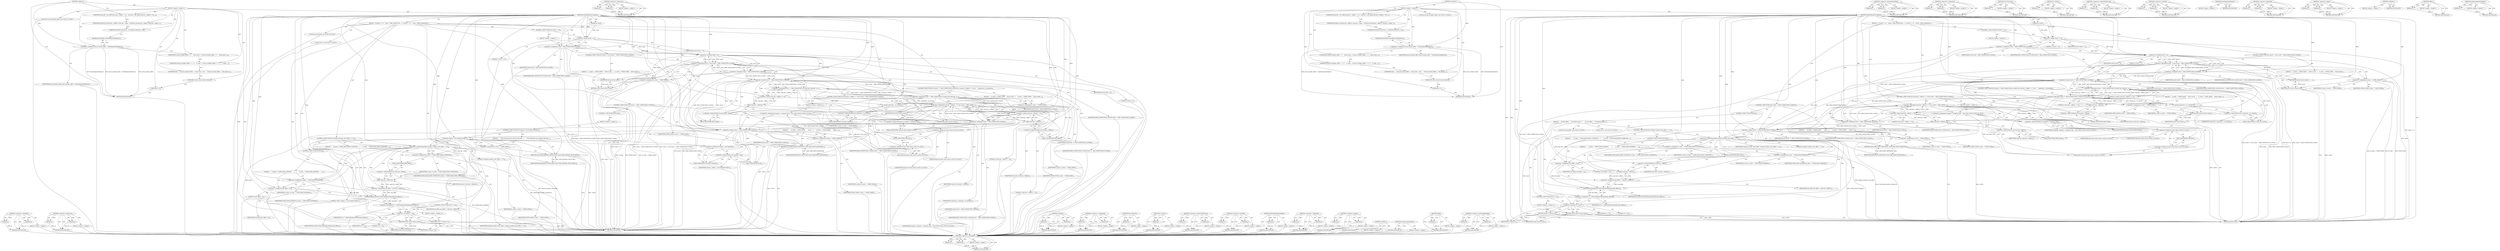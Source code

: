 digraph "&lt;operator&gt;.greaterEqualsThan" {
vulnerable_177 [label=<(METHOD,&lt;operator&gt;.notEquals)>];
vulnerable_178 [label=<(PARAM,p1)>];
vulnerable_179 [label=<(PARAM,p2)>];
vulnerable_180 [label=<(BLOCK,&lt;empty&gt;,&lt;empty&gt;)>];
vulnerable_181 [label=<(METHOD_RETURN,ANY)>];
vulnerable_199 [label=<(METHOD,&lt;operator&gt;.fieldAccess)>];
vulnerable_200 [label=<(PARAM,p1)>];
vulnerable_201 [label=<(PARAM,p2)>];
vulnerable_202 [label=<(BLOCK,&lt;empty&gt;,&lt;empty&gt;)>];
vulnerable_203 [label=<(METHOD_RETURN,ANY)>];
vulnerable_6 [label=<(METHOD,&lt;global&gt;)<SUB>1</SUB>>];
vulnerable_7 [label=<(BLOCK,&lt;empty&gt;,&lt;empty&gt;)<SUB>1</SUB>>];
vulnerable_8 [label=<(METHOD,DoReadHeadersComplete)<SUB>1</SUB>>];
vulnerable_9 [label=<(PARAM,int result)<SUB>1</SUB>>];
vulnerable_10 [label=<(BLOCK,{
  if (result == 0)
    result = ERR_CONNECTIO...,{
  if (result == 0)
    result = ERR_CONNECTIO...)<SUB>1</SUB>>];
vulnerable_11 [label=<(CONTROL_STRUCTURE,IF,if (result == 0))<SUB>2</SUB>>];
vulnerable_12 [label=<(&lt;operator&gt;.equals,result == 0)<SUB>2</SUB>>];
vulnerable_13 [label=<(IDENTIFIER,result,result == 0)<SUB>2</SUB>>];
vulnerable_14 [label=<(LITERAL,0,result == 0)<SUB>2</SUB>>];
vulnerable_15 [label=<(BLOCK,&lt;empty&gt;,&lt;empty&gt;)<SUB>3</SUB>>];
vulnerable_16 [label=<(&lt;operator&gt;.assignment,result = ERR_CONNECTION_CLOSED)<SUB>3</SUB>>];
vulnerable_17 [label=<(IDENTIFIER,result,result = ERR_CONNECTION_CLOSED)<SUB>3</SUB>>];
vulnerable_18 [label=<(IDENTIFIER,ERR_CONNECTION_CLOSED,result = ERR_CONNECTION_CLOSED)<SUB>3</SUB>>];
vulnerable_19 [label=<(CONTROL_STRUCTURE,IF,if (result &lt; 0 &amp;&amp; result != ERR_CONNECTION_CLOSED))<SUB>5</SUB>>];
vulnerable_20 [label=<(&lt;operator&gt;.logicalAnd,result &lt; 0 &amp;&amp; result != ERR_CONNECTION_CLOSED)<SUB>5</SUB>>];
vulnerable_21 [label=<(&lt;operator&gt;.lessThan,result &lt; 0)<SUB>5</SUB>>];
vulnerable_22 [label=<(IDENTIFIER,result,result &lt; 0)<SUB>5</SUB>>];
vulnerable_23 [label=<(LITERAL,0,result &lt; 0)<SUB>5</SUB>>];
vulnerable_24 [label=<(&lt;operator&gt;.notEquals,result != ERR_CONNECTION_CLOSED)<SUB>5</SUB>>];
vulnerable_25 [label=<(IDENTIFIER,result,result != ERR_CONNECTION_CLOSED)<SUB>5</SUB>>];
vulnerable_26 [label=<(IDENTIFIER,ERR_CONNECTION_CLOSED,result != ERR_CONNECTION_CLOSED)<SUB>5</SUB>>];
vulnerable_27 [label=<(BLOCK,{
    io_state_ = STATE_DONE;
    return result...,{
    io_state_ = STATE_DONE;
    return result...)<SUB>5</SUB>>];
vulnerable_28 [label=<(&lt;operator&gt;.assignment,io_state_ = STATE_DONE)<SUB>6</SUB>>];
vulnerable_29 [label=<(IDENTIFIER,io_state_,io_state_ = STATE_DONE)<SUB>6</SUB>>];
vulnerable_30 [label=<(IDENTIFIER,STATE_DONE,io_state_ = STATE_DONE)<SUB>6</SUB>>];
vulnerable_31 [label=<(RETURN,return result;,return result;)<SUB>7</SUB>>];
vulnerable_32 [label=<(IDENTIFIER,result,return result;)<SUB>7</SUB>>];
vulnerable_33 [label=<(CONTROL_STRUCTURE,IF,if (result == ERR_CONNECTION_CLOSED &amp;&amp; read_buf_-&gt;offset() == 0 &amp;&amp;
      connection_-&gt;is_reused()))<SUB>9</SUB>>];
vulnerable_34 [label=<(&lt;operator&gt;.logicalAnd,result == ERR_CONNECTION_CLOSED &amp;&amp; read_buf_-&gt;o...)<SUB>9</SUB>>];
vulnerable_35 [label=<(&lt;operator&gt;.logicalAnd,result == ERR_CONNECTION_CLOSED &amp;&amp; read_buf_-&gt;o...)<SUB>9</SUB>>];
vulnerable_36 [label=<(&lt;operator&gt;.equals,result == ERR_CONNECTION_CLOSED)<SUB>9</SUB>>];
vulnerable_37 [label=<(IDENTIFIER,result,result == ERR_CONNECTION_CLOSED)<SUB>9</SUB>>];
vulnerable_38 [label=<(IDENTIFIER,ERR_CONNECTION_CLOSED,result == ERR_CONNECTION_CLOSED)<SUB>9</SUB>>];
vulnerable_39 [label=<(&lt;operator&gt;.equals,read_buf_-&gt;offset() == 0)<SUB>9</SUB>>];
vulnerable_40 [label=<(offset,read_buf_-&gt;offset())<SUB>9</SUB>>];
vulnerable_41 [label=<(&lt;operator&gt;.indirectFieldAccess,read_buf_-&gt;offset)<SUB>9</SUB>>];
vulnerable_42 [label=<(IDENTIFIER,read_buf_,read_buf_-&gt;offset())<SUB>9</SUB>>];
vulnerable_43 [label=<(FIELD_IDENTIFIER,offset,offset)<SUB>9</SUB>>];
vulnerable_44 [label=<(LITERAL,0,read_buf_-&gt;offset() == 0)<SUB>9</SUB>>];
vulnerable_45 [label=<(is_reused,connection_-&gt;is_reused())<SUB>10</SUB>>];
vulnerable_46 [label=<(&lt;operator&gt;.indirectFieldAccess,connection_-&gt;is_reused)<SUB>10</SUB>>];
vulnerable_47 [label=<(IDENTIFIER,connection_,connection_-&gt;is_reused())<SUB>10</SUB>>];
vulnerable_48 [label=<(FIELD_IDENTIFIER,is_reused,is_reused)<SUB>10</SUB>>];
vulnerable_49 [label=<(BLOCK,{
    io_state_ = STATE_DONE;
    return result...,{
    io_state_ = STATE_DONE;
    return result...)<SUB>10</SUB>>];
vulnerable_50 [label=<(&lt;operator&gt;.assignment,io_state_ = STATE_DONE)<SUB>11</SUB>>];
vulnerable_51 [label=<(IDENTIFIER,io_state_,io_state_ = STATE_DONE)<SUB>11</SUB>>];
vulnerable_52 [label=<(IDENTIFIER,STATE_DONE,io_state_ = STATE_DONE)<SUB>11</SUB>>];
vulnerable_53 [label=<(RETURN,return result;,return result;)<SUB>12</SUB>>];
vulnerable_54 [label=<(IDENTIFIER,result,return result;)<SUB>12</SUB>>];
vulnerable_55 [label=<(CONTROL_STRUCTURE,IF,if (read_buf_-&gt;offset() == 0 &amp;&amp; result != ERR_CONNECTION_CLOSED))<SUB>15</SUB>>];
vulnerable_56 [label=<(&lt;operator&gt;.logicalAnd,read_buf_-&gt;offset() == 0 &amp;&amp; result != ERR_CONNE...)<SUB>15</SUB>>];
vulnerable_57 [label=<(&lt;operator&gt;.equals,read_buf_-&gt;offset() == 0)<SUB>15</SUB>>];
vulnerable_58 [label=<(offset,read_buf_-&gt;offset())<SUB>15</SUB>>];
vulnerable_59 [label=<(&lt;operator&gt;.indirectFieldAccess,read_buf_-&gt;offset)<SUB>15</SUB>>];
vulnerable_60 [label=<(IDENTIFIER,read_buf_,read_buf_-&gt;offset())<SUB>15</SUB>>];
vulnerable_61 [label=<(FIELD_IDENTIFIER,offset,offset)<SUB>15</SUB>>];
vulnerable_62 [label=<(LITERAL,0,read_buf_-&gt;offset() == 0)<SUB>15</SUB>>];
vulnerable_63 [label=<(&lt;operator&gt;.notEquals,result != ERR_CONNECTION_CLOSED)<SUB>15</SUB>>];
vulnerable_64 [label=<(IDENTIFIER,result,result != ERR_CONNECTION_CLOSED)<SUB>15</SUB>>];
vulnerable_65 [label=<(IDENTIFIER,ERR_CONNECTION_CLOSED,result != ERR_CONNECTION_CLOSED)<SUB>15</SUB>>];
vulnerable_66 [label=<(BLOCK,&lt;empty&gt;,&lt;empty&gt;)<SUB>16</SUB>>];
vulnerable_67 [label="<(&lt;operator&gt;.assignment,response_-&gt;response_time = base::Time::Now())<SUB>16</SUB>>"];
vulnerable_68 [label=<(&lt;operator&gt;.indirectFieldAccess,response_-&gt;response_time)<SUB>16</SUB>>];
vulnerable_69 [label="<(IDENTIFIER,response_,response_-&gt;response_time = base::Time::Now())<SUB>16</SUB>>"];
vulnerable_70 [label=<(FIELD_IDENTIFIER,response_time,response_time)<SUB>16</SUB>>];
vulnerable_71 [label="<(base.Time.Now,base::Time::Now())<SUB>16</SUB>>"];
vulnerable_72 [label="<(&lt;operator&gt;.fieldAccess,base::Time::Now)<SUB>16</SUB>>"];
vulnerable_73 [label="<(&lt;operator&gt;.fieldAccess,base::Time)<SUB>16</SUB>>"];
vulnerable_74 [label="<(IDENTIFIER,base,base::Time::Now())<SUB>16</SUB>>"];
vulnerable_75 [label="<(IDENTIFIER,Time,base::Time::Now())<SUB>16</SUB>>"];
vulnerable_76 [label=<(FIELD_IDENTIFIER,Now,Now)<SUB>16</SUB>>];
vulnerable_77 [label=<(CONTROL_STRUCTURE,IF,if (result == ERR_CONNECTION_CLOSED))<SUB>18</SUB>>];
vulnerable_78 [label=<(&lt;operator&gt;.equals,result == ERR_CONNECTION_CLOSED)<SUB>18</SUB>>];
vulnerable_79 [label=<(IDENTIFIER,result,result == ERR_CONNECTION_CLOSED)<SUB>18</SUB>>];
vulnerable_80 [label=<(IDENTIFIER,ERR_CONNECTION_CLOSED,result == ERR_CONNECTION_CLOSED)<SUB>18</SUB>>];
vulnerable_81 [label=<(BLOCK,{
       io_state_ = STATE_DONE;
       return ...,{
       io_state_ = STATE_DONE;
       return ...)<SUB>18</SUB>>];
vulnerable_82 [label=<(&lt;operator&gt;.assignment,io_state_ = STATE_DONE)<SUB>19</SUB>>];
vulnerable_83 [label=<(IDENTIFIER,io_state_,io_state_ = STATE_DONE)<SUB>19</SUB>>];
vulnerable_84 [label=<(IDENTIFIER,STATE_DONE,io_state_ = STATE_DONE)<SUB>19</SUB>>];
vulnerable_85 [label=<(RETURN,return ERR_EMPTY_RESPONSE;,return ERR_EMPTY_RESPONSE;)<SUB>20</SUB>>];
vulnerable_86 [label=<(IDENTIFIER,ERR_EMPTY_RESPONSE,return ERR_EMPTY_RESPONSE;)<SUB>20</SUB>>];
vulnerable_87 [label=<(CONTROL_STRUCTURE,ELSE,else)<SUB>21</SUB>>];
vulnerable_88 [label=<(BLOCK,{
      int end_offset;
      if (response_head...,{
      int end_offset;
      if (response_head...)<SUB>21</SUB>>];
vulnerable_89 [label="<(LOCAL,int end_offset: int)<SUB>22</SUB>>"];
vulnerable_90 [label=<(CONTROL_STRUCTURE,IF,if (response_header_start_offset_ &gt;= 0))<SUB>23</SUB>>];
vulnerable_91 [label=<(&lt;operator&gt;.greaterEqualsThan,response_header_start_offset_ &gt;= 0)<SUB>23</SUB>>];
vulnerable_92 [label=<(IDENTIFIER,response_header_start_offset_,response_header_start_offset_ &gt;= 0)<SUB>23</SUB>>];
vulnerable_93 [label=<(LITERAL,0,response_header_start_offset_ &gt;= 0)<SUB>23</SUB>>];
vulnerable_94 [label=<(BLOCK,{
        io_state_ = STATE_READ_BODY_COMPLETE;...,{
        io_state_ = STATE_READ_BODY_COMPLETE;...)<SUB>23</SUB>>];
vulnerable_95 [label=<(&lt;operator&gt;.assignment,io_state_ = STATE_READ_BODY_COMPLETE)<SUB>24</SUB>>];
vulnerable_96 [label=<(IDENTIFIER,io_state_,io_state_ = STATE_READ_BODY_COMPLETE)<SUB>24</SUB>>];
vulnerable_97 [label=<(IDENTIFIER,STATE_READ_BODY_COMPLETE,io_state_ = STATE_READ_BODY_COMPLETE)<SUB>24</SUB>>];
vulnerable_98 [label=<(&lt;operator&gt;.assignment,end_offset = read_buf_-&gt;offset())<SUB>25</SUB>>];
vulnerable_99 [label=<(IDENTIFIER,end_offset,end_offset = read_buf_-&gt;offset())<SUB>25</SUB>>];
vulnerable_100 [label=<(offset,read_buf_-&gt;offset())<SUB>25</SUB>>];
vulnerable_101 [label=<(&lt;operator&gt;.indirectFieldAccess,read_buf_-&gt;offset)<SUB>25</SUB>>];
vulnerable_102 [label=<(IDENTIFIER,read_buf_,read_buf_-&gt;offset())<SUB>25</SUB>>];
vulnerable_103 [label=<(FIELD_IDENTIFIER,offset,offset)<SUB>25</SUB>>];
vulnerable_104 [label=<(CONTROL_STRUCTURE,ELSE,else)<SUB>26</SUB>>];
vulnerable_105 [label=<(BLOCK,{
        io_state_ = STATE_BODY_PENDING;
     ...,{
        io_state_ = STATE_BODY_PENDING;
     ...)<SUB>26</SUB>>];
vulnerable_106 [label=<(&lt;operator&gt;.assignment,io_state_ = STATE_BODY_PENDING)<SUB>27</SUB>>];
vulnerable_107 [label=<(IDENTIFIER,io_state_,io_state_ = STATE_BODY_PENDING)<SUB>27</SUB>>];
vulnerable_108 [label=<(IDENTIFIER,STATE_BODY_PENDING,io_state_ = STATE_BODY_PENDING)<SUB>27</SUB>>];
vulnerable_109 [label=<(&lt;operator&gt;.assignment,end_offset = 0)<SUB>28</SUB>>];
vulnerable_110 [label=<(IDENTIFIER,end_offset,end_offset = 0)<SUB>28</SUB>>];
vulnerable_111 [label=<(LITERAL,0,end_offset = 0)<SUB>28</SUB>>];
vulnerable_112 [label="<(LOCAL,int rv: int)<SUB>30</SUB>>"];
vulnerable_113 [label=<(&lt;operator&gt;.assignment,rv = DoParseResponseHeaders(end_offset))<SUB>30</SUB>>];
vulnerable_114 [label=<(IDENTIFIER,rv,rv = DoParseResponseHeaders(end_offset))<SUB>30</SUB>>];
vulnerable_115 [label=<(DoParseResponseHeaders,DoParseResponseHeaders(end_offset))<SUB>30</SUB>>];
vulnerable_116 [label=<(IDENTIFIER,end_offset,DoParseResponseHeaders(end_offset))<SUB>30</SUB>>];
vulnerable_117 [label=<(CONTROL_STRUCTURE,IF,if (rv &lt; 0))<SUB>31</SUB>>];
vulnerable_118 [label=<(&lt;operator&gt;.lessThan,rv &lt; 0)<SUB>31</SUB>>];
vulnerable_119 [label=<(IDENTIFIER,rv,rv &lt; 0)<SUB>31</SUB>>];
vulnerable_120 [label=<(LITERAL,0,rv &lt; 0)<SUB>31</SUB>>];
vulnerable_121 [label=<(BLOCK,&lt;empty&gt;,&lt;empty&gt;)<SUB>32</SUB>>];
vulnerable_122 [label=<(RETURN,return rv;,return rv;)<SUB>32</SUB>>];
vulnerable_123 [label=<(IDENTIFIER,rv,return rv;)<SUB>32</SUB>>];
vulnerable_124 [label=<(RETURN,return result;,return result;)<SUB>33</SUB>>];
vulnerable_125 [label=<(IDENTIFIER,result,return result;)<SUB>33</SUB>>];
vulnerable_126 [label=<(METHOD_RETURN,int)<SUB>1</SUB>>];
vulnerable_128 [label=<(UNKNOWN,read_buf_-&gt;set_offset(read_buf_-&gt;offset() + res...,read_buf_-&gt;set_offset(read_buf_-&gt;offset() + res...)<SUB>37</SUB>>];
vulnerable_129 [label=<(UNKNOWN,DCHECK_LE(read_buf_-&gt;offset(), read_buf_-&gt;capac...,DCHECK_LE(read_buf_-&gt;offset(), read_buf_-&gt;capac...)<SUB>38</SUB>>];
vulnerable_130 [label=<(UNKNOWN,DCHECK_GE(result,  0);,DCHECK_GE(result,  0);)<SUB>39</SUB>>];
vulnerable_131 [label="<(LOCAL,int end_of_header_offset: int)<SUB>41</SUB>>"];
vulnerable_132 [label=<(&lt;operator&gt;.assignment,end_of_header_offset = ParseResponseHeaders())<SUB>41</SUB>>];
vulnerable_133 [label=<(IDENTIFIER,end_of_header_offset,end_of_header_offset = ParseResponseHeaders())<SUB>41</SUB>>];
vulnerable_134 [label=<(ParseResponseHeaders,ParseResponseHeaders())<SUB>41</SUB>>];
vulnerable_135 [label=<(UNKNOWN,if (end_of_header_offset &lt; -1)
    return end_o...,if (end_of_header_offset &lt; -1)
    return end_o...)<SUB>43</SUB>>];
vulnerable_136 [label=<(UNKNOWN,if (end_of_header_offset == -1) {
    io_state_...,if (end_of_header_offset == -1) {
    io_state_...)<SUB>46</SUB>>];
vulnerable_137 [label=<(UNKNOWN,else {
    read_buf_unused_offset_ = end_of_hea...,else {
    read_buf_unused_offset_ = end_of_hea...)<SUB>52</SUB>>];
vulnerable_138 [label=<(UNKNOWN,return result;,return result;)<SUB>76</SUB>>];
vulnerable_139 [label=<(UNKNOWN,},})<SUB>77</SUB>>];
vulnerable_140 [label=<(METHOD_RETURN,ANY)<SUB>1</SUB>>];
vulnerable_204 [label=<(METHOD,&lt;operator&gt;.greaterEqualsThan)>];
vulnerable_205 [label=<(PARAM,p1)>];
vulnerable_206 [label=<(PARAM,p2)>];
vulnerable_207 [label=<(BLOCK,&lt;empty&gt;,&lt;empty&gt;)>];
vulnerable_208 [label=<(METHOD_RETURN,ANY)>];
vulnerable_162 [label=<(METHOD,&lt;operator&gt;.assignment)>];
vulnerable_163 [label=<(PARAM,p1)>];
vulnerable_164 [label=<(PARAM,p2)>];
vulnerable_165 [label=<(BLOCK,&lt;empty&gt;,&lt;empty&gt;)>];
vulnerable_166 [label=<(METHOD_RETURN,ANY)>];
vulnerable_195 [label=<(METHOD,base.Time.Now)>];
vulnerable_196 [label=<(PARAM,p1)>];
vulnerable_197 [label=<(BLOCK,&lt;empty&gt;,&lt;empty&gt;)>];
vulnerable_198 [label=<(METHOD_RETURN,ANY)>];
vulnerable_191 [label=<(METHOD,is_reused)>];
vulnerable_192 [label=<(PARAM,p1)>];
vulnerable_193 [label=<(BLOCK,&lt;empty&gt;,&lt;empty&gt;)>];
vulnerable_194 [label=<(METHOD_RETURN,ANY)>];
vulnerable_186 [label=<(METHOD,&lt;operator&gt;.indirectFieldAccess)>];
vulnerable_187 [label=<(PARAM,p1)>];
vulnerable_188 [label=<(PARAM,p2)>];
vulnerable_189 [label=<(BLOCK,&lt;empty&gt;,&lt;empty&gt;)>];
vulnerable_190 [label=<(METHOD_RETURN,ANY)>];
vulnerable_172 [label=<(METHOD,&lt;operator&gt;.lessThan)>];
vulnerable_173 [label=<(PARAM,p1)>];
vulnerable_174 [label=<(PARAM,p2)>];
vulnerable_175 [label=<(BLOCK,&lt;empty&gt;,&lt;empty&gt;)>];
vulnerable_176 [label=<(METHOD_RETURN,ANY)>];
vulnerable_213 [label=<(METHOD,ParseResponseHeaders)>];
vulnerable_214 [label=<(BLOCK,&lt;empty&gt;,&lt;empty&gt;)>];
vulnerable_215 [label=<(METHOD_RETURN,ANY)>];
vulnerable_167 [label=<(METHOD,&lt;operator&gt;.logicalAnd)>];
vulnerable_168 [label=<(PARAM,p1)>];
vulnerable_169 [label=<(PARAM,p2)>];
vulnerable_170 [label=<(BLOCK,&lt;empty&gt;,&lt;empty&gt;)>];
vulnerable_171 [label=<(METHOD_RETURN,ANY)>];
vulnerable_157 [label=<(METHOD,&lt;operator&gt;.equals)>];
vulnerable_158 [label=<(PARAM,p1)>];
vulnerable_159 [label=<(PARAM,p2)>];
vulnerable_160 [label=<(BLOCK,&lt;empty&gt;,&lt;empty&gt;)>];
vulnerable_161 [label=<(METHOD_RETURN,ANY)>];
vulnerable_151 [label=<(METHOD,&lt;global&gt;)<SUB>1</SUB>>];
vulnerable_152 [label=<(BLOCK,&lt;empty&gt;,&lt;empty&gt;)>];
vulnerable_153 [label=<(METHOD_RETURN,ANY)>];
vulnerable_182 [label=<(METHOD,offset)>];
vulnerable_183 [label=<(PARAM,p1)>];
vulnerable_184 [label=<(BLOCK,&lt;empty&gt;,&lt;empty&gt;)>];
vulnerable_185 [label=<(METHOD_RETURN,ANY)>];
vulnerable_209 [label=<(METHOD,DoParseResponseHeaders)>];
vulnerable_210 [label=<(PARAM,p1)>];
vulnerable_211 [label=<(BLOCK,&lt;empty&gt;,&lt;empty&gt;)>];
vulnerable_212 [label=<(METHOD_RETURN,ANY)>];
fixed_193 [label=<(METHOD,&lt;operator&gt;.notEquals)>];
fixed_194 [label=<(PARAM,p1)>];
fixed_195 [label=<(PARAM,p2)>];
fixed_196 [label=<(BLOCK,&lt;empty&gt;,&lt;empty&gt;)>];
fixed_197 [label=<(METHOD_RETURN,ANY)>];
fixed_215 [label=<(METHOD,&lt;operator&gt;.fieldAccess)>];
fixed_216 [label=<(PARAM,p1)>];
fixed_217 [label=<(PARAM,p2)>];
fixed_218 [label=<(BLOCK,&lt;empty&gt;,&lt;empty&gt;)>];
fixed_219 [label=<(METHOD_RETURN,ANY)>];
fixed_6 [label=<(METHOD,&lt;global&gt;)<SUB>1</SUB>>];
fixed_7 [label=<(BLOCK,&lt;empty&gt;,&lt;empty&gt;)<SUB>1</SUB>>];
fixed_8 [label=<(METHOD,DoReadHeadersComplete)<SUB>1</SUB>>];
fixed_9 [label=<(PARAM,int result)<SUB>1</SUB>>];
fixed_10 [label=<(BLOCK,{
  if (result == 0)
    result = ERR_CONNECTIO...,{
  if (result == 0)
    result = ERR_CONNECTIO...)<SUB>1</SUB>>];
fixed_11 [label=<(CONTROL_STRUCTURE,IF,if (result == 0))<SUB>2</SUB>>];
fixed_12 [label=<(&lt;operator&gt;.equals,result == 0)<SUB>2</SUB>>];
fixed_13 [label=<(IDENTIFIER,result,result == 0)<SUB>2</SUB>>];
fixed_14 [label=<(LITERAL,0,result == 0)<SUB>2</SUB>>];
fixed_15 [label=<(BLOCK,&lt;empty&gt;,&lt;empty&gt;)<SUB>3</SUB>>];
fixed_16 [label=<(&lt;operator&gt;.assignment,result = ERR_CONNECTION_CLOSED)<SUB>3</SUB>>];
fixed_17 [label=<(IDENTIFIER,result,result = ERR_CONNECTION_CLOSED)<SUB>3</SUB>>];
fixed_18 [label=<(IDENTIFIER,ERR_CONNECTION_CLOSED,result = ERR_CONNECTION_CLOSED)<SUB>3</SUB>>];
fixed_19 [label=<(CONTROL_STRUCTURE,IF,if (result &lt; 0 &amp;&amp; result != ERR_CONNECTION_CLOSED))<SUB>5</SUB>>];
fixed_20 [label=<(&lt;operator&gt;.logicalAnd,result &lt; 0 &amp;&amp; result != ERR_CONNECTION_CLOSED)<SUB>5</SUB>>];
fixed_21 [label=<(&lt;operator&gt;.lessThan,result &lt; 0)<SUB>5</SUB>>];
fixed_22 [label=<(IDENTIFIER,result,result &lt; 0)<SUB>5</SUB>>];
fixed_23 [label=<(LITERAL,0,result &lt; 0)<SUB>5</SUB>>];
fixed_24 [label=<(&lt;operator&gt;.notEquals,result != ERR_CONNECTION_CLOSED)<SUB>5</SUB>>];
fixed_25 [label=<(IDENTIFIER,result,result != ERR_CONNECTION_CLOSED)<SUB>5</SUB>>];
fixed_26 [label=<(IDENTIFIER,ERR_CONNECTION_CLOSED,result != ERR_CONNECTION_CLOSED)<SUB>5</SUB>>];
fixed_27 [label=<(BLOCK,{
    io_state_ = STATE_DONE;
    return result...,{
    io_state_ = STATE_DONE;
    return result...)<SUB>5</SUB>>];
fixed_28 [label=<(&lt;operator&gt;.assignment,io_state_ = STATE_DONE)<SUB>6</SUB>>];
fixed_29 [label=<(IDENTIFIER,io_state_,io_state_ = STATE_DONE)<SUB>6</SUB>>];
fixed_30 [label=<(IDENTIFIER,STATE_DONE,io_state_ = STATE_DONE)<SUB>6</SUB>>];
fixed_31 [label=<(RETURN,return result;,return result;)<SUB>7</SUB>>];
fixed_32 [label=<(IDENTIFIER,result,return result;)<SUB>7</SUB>>];
fixed_33 [label=<(CONTROL_STRUCTURE,IF,if (result == ERR_CONNECTION_CLOSED &amp;&amp; read_buf_-&gt;offset() == 0 &amp;&amp;
      connection_-&gt;is_reused()))<SUB>9</SUB>>];
fixed_34 [label=<(&lt;operator&gt;.logicalAnd,result == ERR_CONNECTION_CLOSED &amp;&amp; read_buf_-&gt;o...)<SUB>9</SUB>>];
fixed_35 [label=<(&lt;operator&gt;.logicalAnd,result == ERR_CONNECTION_CLOSED &amp;&amp; read_buf_-&gt;o...)<SUB>9</SUB>>];
fixed_36 [label=<(&lt;operator&gt;.equals,result == ERR_CONNECTION_CLOSED)<SUB>9</SUB>>];
fixed_37 [label=<(IDENTIFIER,result,result == ERR_CONNECTION_CLOSED)<SUB>9</SUB>>];
fixed_38 [label=<(IDENTIFIER,ERR_CONNECTION_CLOSED,result == ERR_CONNECTION_CLOSED)<SUB>9</SUB>>];
fixed_39 [label=<(&lt;operator&gt;.equals,read_buf_-&gt;offset() == 0)<SUB>9</SUB>>];
fixed_40 [label=<(offset,read_buf_-&gt;offset())<SUB>9</SUB>>];
fixed_41 [label=<(&lt;operator&gt;.indirectFieldAccess,read_buf_-&gt;offset)<SUB>9</SUB>>];
fixed_42 [label=<(IDENTIFIER,read_buf_,read_buf_-&gt;offset())<SUB>9</SUB>>];
fixed_43 [label=<(FIELD_IDENTIFIER,offset,offset)<SUB>9</SUB>>];
fixed_44 [label=<(LITERAL,0,read_buf_-&gt;offset() == 0)<SUB>9</SUB>>];
fixed_45 [label=<(is_reused,connection_-&gt;is_reused())<SUB>10</SUB>>];
fixed_46 [label=<(&lt;operator&gt;.indirectFieldAccess,connection_-&gt;is_reused)<SUB>10</SUB>>];
fixed_47 [label=<(IDENTIFIER,connection_,connection_-&gt;is_reused())<SUB>10</SUB>>];
fixed_48 [label=<(FIELD_IDENTIFIER,is_reused,is_reused)<SUB>10</SUB>>];
fixed_49 [label=<(BLOCK,{
    io_state_ = STATE_DONE;
    return result...,{
    io_state_ = STATE_DONE;
    return result...)<SUB>10</SUB>>];
fixed_50 [label=<(&lt;operator&gt;.assignment,io_state_ = STATE_DONE)<SUB>11</SUB>>];
fixed_51 [label=<(IDENTIFIER,io_state_,io_state_ = STATE_DONE)<SUB>11</SUB>>];
fixed_52 [label=<(IDENTIFIER,STATE_DONE,io_state_ = STATE_DONE)<SUB>11</SUB>>];
fixed_53 [label=<(RETURN,return result;,return result;)<SUB>12</SUB>>];
fixed_54 [label=<(IDENTIFIER,result,return result;)<SUB>12</SUB>>];
fixed_55 [label=<(CONTROL_STRUCTURE,IF,if (read_buf_-&gt;offset() == 0 &amp;&amp; result != ERR_CONNECTION_CLOSED))<SUB>15</SUB>>];
fixed_56 [label=<(&lt;operator&gt;.logicalAnd,read_buf_-&gt;offset() == 0 &amp;&amp; result != ERR_CONNE...)<SUB>15</SUB>>];
fixed_57 [label=<(&lt;operator&gt;.equals,read_buf_-&gt;offset() == 0)<SUB>15</SUB>>];
fixed_58 [label=<(offset,read_buf_-&gt;offset())<SUB>15</SUB>>];
fixed_59 [label=<(&lt;operator&gt;.indirectFieldAccess,read_buf_-&gt;offset)<SUB>15</SUB>>];
fixed_60 [label=<(IDENTIFIER,read_buf_,read_buf_-&gt;offset())<SUB>15</SUB>>];
fixed_61 [label=<(FIELD_IDENTIFIER,offset,offset)<SUB>15</SUB>>];
fixed_62 [label=<(LITERAL,0,read_buf_-&gt;offset() == 0)<SUB>15</SUB>>];
fixed_63 [label=<(&lt;operator&gt;.notEquals,result != ERR_CONNECTION_CLOSED)<SUB>15</SUB>>];
fixed_64 [label=<(IDENTIFIER,result,result != ERR_CONNECTION_CLOSED)<SUB>15</SUB>>];
fixed_65 [label=<(IDENTIFIER,ERR_CONNECTION_CLOSED,result != ERR_CONNECTION_CLOSED)<SUB>15</SUB>>];
fixed_66 [label=<(BLOCK,&lt;empty&gt;,&lt;empty&gt;)<SUB>16</SUB>>];
fixed_67 [label="<(&lt;operator&gt;.assignment,response_-&gt;response_time = base::Time::Now())<SUB>16</SUB>>"];
fixed_68 [label=<(&lt;operator&gt;.indirectFieldAccess,response_-&gt;response_time)<SUB>16</SUB>>];
fixed_69 [label="<(IDENTIFIER,response_,response_-&gt;response_time = base::Time::Now())<SUB>16</SUB>>"];
fixed_70 [label=<(FIELD_IDENTIFIER,response_time,response_time)<SUB>16</SUB>>];
fixed_71 [label="<(base.Time.Now,base::Time::Now())<SUB>16</SUB>>"];
fixed_72 [label="<(&lt;operator&gt;.fieldAccess,base::Time::Now)<SUB>16</SUB>>"];
fixed_73 [label="<(&lt;operator&gt;.fieldAccess,base::Time)<SUB>16</SUB>>"];
fixed_74 [label="<(IDENTIFIER,base,base::Time::Now())<SUB>16</SUB>>"];
fixed_75 [label="<(IDENTIFIER,Time,base::Time::Now())<SUB>16</SUB>>"];
fixed_76 [label=<(FIELD_IDENTIFIER,Now,Now)<SUB>16</SUB>>];
fixed_77 [label=<(CONTROL_STRUCTURE,IF,if (result == ERR_CONNECTION_CLOSED))<SUB>18</SUB>>];
fixed_78 [label=<(&lt;operator&gt;.equals,result == ERR_CONNECTION_CLOSED)<SUB>18</SUB>>];
fixed_79 [label=<(IDENTIFIER,result,result == ERR_CONNECTION_CLOSED)<SUB>18</SUB>>];
fixed_80 [label=<(IDENTIFIER,ERR_CONNECTION_CLOSED,result == ERR_CONNECTION_CLOSED)<SUB>18</SUB>>];
fixed_81 [label=<(BLOCK,{
       io_state_ = STATE_DONE;
       return ...,{
       io_state_ = STATE_DONE;
       return ...)<SUB>18</SUB>>];
fixed_82 [label=<(&lt;operator&gt;.assignment,io_state_ = STATE_DONE)<SUB>19</SUB>>];
fixed_83 [label=<(IDENTIFIER,io_state_,io_state_ = STATE_DONE)<SUB>19</SUB>>];
fixed_84 [label=<(IDENTIFIER,STATE_DONE,io_state_ = STATE_DONE)<SUB>19</SUB>>];
fixed_85 [label=<(RETURN,return ERR_EMPTY_RESPONSE;,return ERR_EMPTY_RESPONSE;)<SUB>20</SUB>>];
fixed_86 [label=<(IDENTIFIER,ERR_EMPTY_RESPONSE,return ERR_EMPTY_RESPONSE;)<SUB>20</SUB>>];
fixed_87 [label=<(CONTROL_STRUCTURE,ELSE,else)<SUB>21</SUB>>];
fixed_88 [label=<(BLOCK,&lt;empty&gt;,&lt;empty&gt;)<SUB>21</SUB>>];
fixed_89 [label=<(CONTROL_STRUCTURE,IF,if (request_-&gt;url.SchemeIs(&quot;https&quot;)))<SUB>21</SUB>>];
fixed_90 [label=<(SchemeIs,request_-&gt;url.SchemeIs(&quot;https&quot;))<SUB>21</SUB>>];
fixed_91 [label=<(&lt;operator&gt;.fieldAccess,request_-&gt;url.SchemeIs)<SUB>21</SUB>>];
fixed_92 [label=<(&lt;operator&gt;.indirectFieldAccess,request_-&gt;url)<SUB>21</SUB>>];
fixed_93 [label=<(IDENTIFIER,request_,request_-&gt;url.SchemeIs(&quot;https&quot;))<SUB>21</SUB>>];
fixed_94 [label=<(FIELD_IDENTIFIER,url,url)<SUB>21</SUB>>];
fixed_95 [label=<(FIELD_IDENTIFIER,SchemeIs,SchemeIs)<SUB>21</SUB>>];
fixed_96 [label=<(LITERAL,&quot;https&quot;,request_-&gt;url.SchemeIs(&quot;https&quot;))<SUB>21</SUB>>];
fixed_97 [label=<(BLOCK,{
      // The connection was closed in the mid...,{
      // The connection was closed in the mid...)<SUB>21</SUB>>];
fixed_98 [label=<(&lt;operator&gt;.assignment,io_state_ = STATE_DONE)<SUB>25</SUB>>];
fixed_99 [label=<(IDENTIFIER,io_state_,io_state_ = STATE_DONE)<SUB>25</SUB>>];
fixed_100 [label=<(IDENTIFIER,STATE_DONE,io_state_ = STATE_DONE)<SUB>25</SUB>>];
fixed_101 [label=<(RETURN,return ERR_HEADERS_TRUNCATED;,return ERR_HEADERS_TRUNCATED;)<SUB>26</SUB>>];
fixed_102 [label=<(IDENTIFIER,ERR_HEADERS_TRUNCATED,return ERR_HEADERS_TRUNCATED;)<SUB>26</SUB>>];
fixed_103 [label="<(LOCAL,int end_offset: int)<SUB>29</SUB>>"];
fixed_104 [label=<(CONTROL_STRUCTURE,IF,if (response_header_start_offset_ &gt;= 0))<SUB>30</SUB>>];
fixed_105 [label=<(&lt;operator&gt;.greaterEqualsThan,response_header_start_offset_ &gt;= 0)<SUB>30</SUB>>];
fixed_106 [label=<(IDENTIFIER,response_header_start_offset_,response_header_start_offset_ &gt;= 0)<SUB>30</SUB>>];
fixed_107 [label=<(LITERAL,0,response_header_start_offset_ &gt;= 0)<SUB>30</SUB>>];
fixed_108 [label=<(BLOCK,{
      io_state_ = STATE_READ_BODY_COMPLETE;
 ...,{
      io_state_ = STATE_READ_BODY_COMPLETE;
 ...)<SUB>30</SUB>>];
fixed_109 [label=<(&lt;operator&gt;.assignment,io_state_ = STATE_READ_BODY_COMPLETE)<SUB>31</SUB>>];
fixed_110 [label=<(IDENTIFIER,io_state_,io_state_ = STATE_READ_BODY_COMPLETE)<SUB>31</SUB>>];
fixed_111 [label=<(IDENTIFIER,STATE_READ_BODY_COMPLETE,io_state_ = STATE_READ_BODY_COMPLETE)<SUB>31</SUB>>];
fixed_112 [label=<(&lt;operator&gt;.assignment,end_offset = read_buf_-&gt;offset())<SUB>32</SUB>>];
fixed_113 [label=<(IDENTIFIER,end_offset,end_offset = read_buf_-&gt;offset())<SUB>32</SUB>>];
fixed_114 [label=<(offset,read_buf_-&gt;offset())<SUB>32</SUB>>];
fixed_115 [label=<(&lt;operator&gt;.indirectFieldAccess,read_buf_-&gt;offset)<SUB>32</SUB>>];
fixed_116 [label=<(IDENTIFIER,read_buf_,read_buf_-&gt;offset())<SUB>32</SUB>>];
fixed_117 [label=<(FIELD_IDENTIFIER,offset,offset)<SUB>32</SUB>>];
fixed_118 [label=<(CONTROL_STRUCTURE,ELSE,else)<SUB>33</SUB>>];
fixed_119 [label=<(BLOCK,{
      io_state_ = STATE_BODY_PENDING;
      e...,{
      io_state_ = STATE_BODY_PENDING;
      e...)<SUB>33</SUB>>];
fixed_120 [label=<(&lt;operator&gt;.assignment,io_state_ = STATE_BODY_PENDING)<SUB>34</SUB>>];
fixed_121 [label=<(IDENTIFIER,io_state_,io_state_ = STATE_BODY_PENDING)<SUB>34</SUB>>];
fixed_122 [label=<(IDENTIFIER,STATE_BODY_PENDING,io_state_ = STATE_BODY_PENDING)<SUB>34</SUB>>];
fixed_123 [label=<(&lt;operator&gt;.assignment,end_offset = 0)<SUB>35</SUB>>];
fixed_124 [label=<(IDENTIFIER,end_offset,end_offset = 0)<SUB>35</SUB>>];
fixed_125 [label=<(LITERAL,0,end_offset = 0)<SUB>35</SUB>>];
fixed_126 [label="<(LOCAL,int rv: int)<SUB>37</SUB>>"];
fixed_127 [label=<(&lt;operator&gt;.assignment,rv = DoParseResponseHeaders(end_offset))<SUB>37</SUB>>];
fixed_128 [label=<(IDENTIFIER,rv,rv = DoParseResponseHeaders(end_offset))<SUB>37</SUB>>];
fixed_129 [label=<(DoParseResponseHeaders,DoParseResponseHeaders(end_offset))<SUB>37</SUB>>];
fixed_130 [label=<(IDENTIFIER,end_offset,DoParseResponseHeaders(end_offset))<SUB>37</SUB>>];
fixed_131 [label=<(CONTROL_STRUCTURE,IF,if (rv &lt; 0))<SUB>38</SUB>>];
fixed_132 [label=<(&lt;operator&gt;.lessThan,rv &lt; 0)<SUB>38</SUB>>];
fixed_133 [label=<(IDENTIFIER,rv,rv &lt; 0)<SUB>38</SUB>>];
fixed_134 [label=<(LITERAL,0,rv &lt; 0)<SUB>38</SUB>>];
fixed_135 [label=<(BLOCK,&lt;empty&gt;,&lt;empty&gt;)<SUB>39</SUB>>];
fixed_136 [label=<(RETURN,return rv;,return rv;)<SUB>39</SUB>>];
fixed_137 [label=<(IDENTIFIER,rv,return rv;)<SUB>39</SUB>>];
fixed_138 [label=<(RETURN,return result;,return result;)<SUB>40</SUB>>];
fixed_139 [label=<(IDENTIFIER,result,return result;)<SUB>40</SUB>>];
fixed_140 [label=<(METHOD_RETURN,int)<SUB>1</SUB>>];
fixed_142 [label=<(UNKNOWN,read_buf_-&gt;set_offset(read_buf_-&gt;offset() + res...,read_buf_-&gt;set_offset(read_buf_-&gt;offset() + res...)<SUB>43</SUB>>];
fixed_143 [label=<(UNKNOWN,DCHECK_LE(read_buf_-&gt;offset(), read_buf_-&gt;capac...,DCHECK_LE(read_buf_-&gt;offset(), read_buf_-&gt;capac...)<SUB>44</SUB>>];
fixed_144 [label=<(UNKNOWN,DCHECK_GE(result,  0);,DCHECK_GE(result,  0);)<SUB>45</SUB>>];
fixed_145 [label="<(LOCAL,int end_of_header_offset: int)<SUB>47</SUB>>"];
fixed_146 [label=<(&lt;operator&gt;.assignment,end_of_header_offset = ParseResponseHeaders())<SUB>47</SUB>>];
fixed_147 [label=<(IDENTIFIER,end_of_header_offset,end_of_header_offset = ParseResponseHeaders())<SUB>47</SUB>>];
fixed_148 [label=<(ParseResponseHeaders,ParseResponseHeaders())<SUB>47</SUB>>];
fixed_149 [label=<(UNKNOWN,if (end_of_header_offset &lt; -1)
    return end_o...,if (end_of_header_offset &lt; -1)
    return end_o...)<SUB>49</SUB>>];
fixed_150 [label=<(UNKNOWN,if (end_of_header_offset == -1) {
    io_state_...,if (end_of_header_offset == -1) {
    io_state_...)<SUB>52</SUB>>];
fixed_151 [label=<(UNKNOWN,else {
    read_buf_unused_offset_ = end_of_hea...,else {
    read_buf_unused_offset_ = end_of_hea...)<SUB>58</SUB>>];
fixed_152 [label=<(UNKNOWN,return result;,return result;)<SUB>82</SUB>>];
fixed_153 [label=<(UNKNOWN,},})<SUB>83</SUB>>];
fixed_154 [label=<(METHOD_RETURN,ANY)<SUB>1</SUB>>];
fixed_220 [label=<(METHOD,SchemeIs)>];
fixed_221 [label=<(PARAM,p1)>];
fixed_222 [label=<(PARAM,p2)>];
fixed_223 [label=<(BLOCK,&lt;empty&gt;,&lt;empty&gt;)>];
fixed_224 [label=<(METHOD_RETURN,ANY)>];
fixed_178 [label=<(METHOD,&lt;operator&gt;.assignment)>];
fixed_179 [label=<(PARAM,p1)>];
fixed_180 [label=<(PARAM,p2)>];
fixed_181 [label=<(BLOCK,&lt;empty&gt;,&lt;empty&gt;)>];
fixed_182 [label=<(METHOD_RETURN,ANY)>];
fixed_211 [label=<(METHOD,base.Time.Now)>];
fixed_212 [label=<(PARAM,p1)>];
fixed_213 [label=<(BLOCK,&lt;empty&gt;,&lt;empty&gt;)>];
fixed_214 [label=<(METHOD_RETURN,ANY)>];
fixed_207 [label=<(METHOD,is_reused)>];
fixed_208 [label=<(PARAM,p1)>];
fixed_209 [label=<(BLOCK,&lt;empty&gt;,&lt;empty&gt;)>];
fixed_210 [label=<(METHOD_RETURN,ANY)>];
fixed_202 [label=<(METHOD,&lt;operator&gt;.indirectFieldAccess)>];
fixed_203 [label=<(PARAM,p1)>];
fixed_204 [label=<(PARAM,p2)>];
fixed_205 [label=<(BLOCK,&lt;empty&gt;,&lt;empty&gt;)>];
fixed_206 [label=<(METHOD_RETURN,ANY)>];
fixed_188 [label=<(METHOD,&lt;operator&gt;.lessThan)>];
fixed_189 [label=<(PARAM,p1)>];
fixed_190 [label=<(PARAM,p2)>];
fixed_191 [label=<(BLOCK,&lt;empty&gt;,&lt;empty&gt;)>];
fixed_192 [label=<(METHOD_RETURN,ANY)>];
fixed_230 [label=<(METHOD,DoParseResponseHeaders)>];
fixed_231 [label=<(PARAM,p1)>];
fixed_232 [label=<(BLOCK,&lt;empty&gt;,&lt;empty&gt;)>];
fixed_233 [label=<(METHOD_RETURN,ANY)>];
fixed_183 [label=<(METHOD,&lt;operator&gt;.logicalAnd)>];
fixed_184 [label=<(PARAM,p1)>];
fixed_185 [label=<(PARAM,p2)>];
fixed_186 [label=<(BLOCK,&lt;empty&gt;,&lt;empty&gt;)>];
fixed_187 [label=<(METHOD_RETURN,ANY)>];
fixed_173 [label=<(METHOD,&lt;operator&gt;.equals)>];
fixed_174 [label=<(PARAM,p1)>];
fixed_175 [label=<(PARAM,p2)>];
fixed_176 [label=<(BLOCK,&lt;empty&gt;,&lt;empty&gt;)>];
fixed_177 [label=<(METHOD_RETURN,ANY)>];
fixed_167 [label=<(METHOD,&lt;global&gt;)<SUB>1</SUB>>];
fixed_168 [label=<(BLOCK,&lt;empty&gt;,&lt;empty&gt;)>];
fixed_169 [label=<(METHOD_RETURN,ANY)>];
fixed_234 [label=<(METHOD,ParseResponseHeaders)>];
fixed_235 [label=<(BLOCK,&lt;empty&gt;,&lt;empty&gt;)>];
fixed_236 [label=<(METHOD_RETURN,ANY)>];
fixed_198 [label=<(METHOD,offset)>];
fixed_199 [label=<(PARAM,p1)>];
fixed_200 [label=<(BLOCK,&lt;empty&gt;,&lt;empty&gt;)>];
fixed_201 [label=<(METHOD_RETURN,ANY)>];
fixed_225 [label=<(METHOD,&lt;operator&gt;.greaterEqualsThan)>];
fixed_226 [label=<(PARAM,p1)>];
fixed_227 [label=<(PARAM,p2)>];
fixed_228 [label=<(BLOCK,&lt;empty&gt;,&lt;empty&gt;)>];
fixed_229 [label=<(METHOD_RETURN,ANY)>];
vulnerable_177 -> vulnerable_178  [key=0, label="AST: "];
vulnerable_177 -> vulnerable_178  [key=1, label="DDG: "];
vulnerable_177 -> vulnerable_180  [key=0, label="AST: "];
vulnerable_177 -> vulnerable_179  [key=0, label="AST: "];
vulnerable_177 -> vulnerable_179  [key=1, label="DDG: "];
vulnerable_177 -> vulnerable_181  [key=0, label="AST: "];
vulnerable_177 -> vulnerable_181  [key=1, label="CFG: "];
vulnerable_178 -> vulnerable_181  [key=0, label="DDG: p1"];
vulnerable_179 -> vulnerable_181  [key=0, label="DDG: p2"];
vulnerable_199 -> vulnerable_200  [key=0, label="AST: "];
vulnerable_199 -> vulnerable_200  [key=1, label="DDG: "];
vulnerable_199 -> vulnerable_202  [key=0, label="AST: "];
vulnerable_199 -> vulnerable_201  [key=0, label="AST: "];
vulnerable_199 -> vulnerable_201  [key=1, label="DDG: "];
vulnerable_199 -> vulnerable_203  [key=0, label="AST: "];
vulnerable_199 -> vulnerable_203  [key=1, label="CFG: "];
vulnerable_200 -> vulnerable_203  [key=0, label="DDG: p1"];
vulnerable_201 -> vulnerable_203  [key=0, label="DDG: p2"];
vulnerable_6 -> vulnerable_7  [key=0, label="AST: "];
vulnerable_6 -> vulnerable_140  [key=0, label="AST: "];
vulnerable_6 -> vulnerable_128  [key=0, label="CFG: "];
vulnerable_6 -> vulnerable_132  [key=0, label="DDG: "];
vulnerable_7 -> vulnerable_8  [key=0, label="AST: "];
vulnerable_7 -> vulnerable_128  [key=0, label="AST: "];
vulnerable_7 -> vulnerable_129  [key=0, label="AST: "];
vulnerable_7 -> vulnerable_130  [key=0, label="AST: "];
vulnerable_7 -> vulnerable_131  [key=0, label="AST: "];
vulnerable_7 -> vulnerable_132  [key=0, label="AST: "];
vulnerable_7 -> vulnerable_135  [key=0, label="AST: "];
vulnerable_7 -> vulnerable_136  [key=0, label="AST: "];
vulnerable_7 -> vulnerable_137  [key=0, label="AST: "];
vulnerable_7 -> vulnerable_138  [key=0, label="AST: "];
vulnerable_7 -> vulnerable_139  [key=0, label="AST: "];
vulnerable_8 -> vulnerable_9  [key=0, label="AST: "];
vulnerable_8 -> vulnerable_9  [key=1, label="DDG: "];
vulnerable_8 -> vulnerable_10  [key=0, label="AST: "];
vulnerable_8 -> vulnerable_126  [key=0, label="AST: "];
vulnerable_8 -> vulnerable_12  [key=0, label="CFG: "];
vulnerable_8 -> vulnerable_12  [key=1, label="DDG: "];
vulnerable_8 -> vulnerable_16  [key=0, label="DDG: "];
vulnerable_8 -> vulnerable_28  [key=0, label="DDG: "];
vulnerable_8 -> vulnerable_50  [key=0, label="DDG: "];
vulnerable_8 -> vulnerable_78  [key=0, label="DDG: "];
vulnerable_8 -> vulnerable_82  [key=0, label="DDG: "];
vulnerable_8 -> vulnerable_85  [key=0, label="DDG: "];
vulnerable_8 -> vulnerable_21  [key=0, label="DDG: "];
vulnerable_8 -> vulnerable_24  [key=0, label="DDG: "];
vulnerable_8 -> vulnerable_32  [key=0, label="DDG: "];
vulnerable_8 -> vulnerable_54  [key=0, label="DDG: "];
vulnerable_8 -> vulnerable_57  [key=0, label="DDG: "];
vulnerable_8 -> vulnerable_63  [key=0, label="DDG: "];
vulnerable_8 -> vulnerable_86  [key=0, label="DDG: "];
vulnerable_8 -> vulnerable_36  [key=0, label="DDG: "];
vulnerable_8 -> vulnerable_39  [key=0, label="DDG: "];
vulnerable_8 -> vulnerable_125  [key=0, label="DDG: "];
vulnerable_8 -> vulnerable_91  [key=0, label="DDG: "];
vulnerable_8 -> vulnerable_95  [key=0, label="DDG: "];
vulnerable_8 -> vulnerable_115  [key=0, label="DDG: "];
vulnerable_8 -> vulnerable_118  [key=0, label="DDG: "];
vulnerable_8 -> vulnerable_106  [key=0, label="DDG: "];
vulnerable_8 -> vulnerable_109  [key=0, label="DDG: "];
vulnerable_8 -> vulnerable_123  [key=0, label="DDG: "];
vulnerable_9 -> vulnerable_12  [key=0, label="DDG: result"];
vulnerable_10 -> vulnerable_11  [key=0, label="AST: "];
vulnerable_10 -> vulnerable_19  [key=0, label="AST: "];
vulnerable_10 -> vulnerable_33  [key=0, label="AST: "];
vulnerable_10 -> vulnerable_55  [key=0, label="AST: "];
vulnerable_10 -> vulnerable_77  [key=0, label="AST: "];
vulnerable_11 -> vulnerable_12  [key=0, label="AST: "];
vulnerable_11 -> vulnerable_15  [key=0, label="AST: "];
vulnerable_12 -> vulnerable_13  [key=0, label="AST: "];
vulnerable_12 -> vulnerable_14  [key=0, label="AST: "];
vulnerable_12 -> vulnerable_16  [key=0, label="CFG: "];
vulnerable_12 -> vulnerable_16  [key=1, label="CDG: "];
vulnerable_12 -> vulnerable_21  [key=0, label="CFG: "];
vulnerable_12 -> vulnerable_21  [key=1, label="DDG: result"];
vulnerable_12 -> vulnerable_126  [key=0, label="DDG: result == 0"];
vulnerable_15 -> vulnerable_16  [key=0, label="AST: "];
vulnerable_16 -> vulnerable_17  [key=0, label="AST: "];
vulnerable_16 -> vulnerable_18  [key=0, label="AST: "];
vulnerable_16 -> vulnerable_21  [key=0, label="CFG: "];
vulnerable_16 -> vulnerable_21  [key=1, label="DDG: result"];
vulnerable_16 -> vulnerable_126  [key=0, label="DDG: ERR_CONNECTION_CLOSED"];
vulnerable_16 -> vulnerable_126  [key=1, label="DDG: result = ERR_CONNECTION_CLOSED"];
vulnerable_19 -> vulnerable_20  [key=0, label="AST: "];
vulnerable_19 -> vulnerable_27  [key=0, label="AST: "];
vulnerable_20 -> vulnerable_21  [key=0, label="AST: "];
vulnerable_20 -> vulnerable_24  [key=0, label="AST: "];
vulnerable_20 -> vulnerable_28  [key=0, label="CFG: "];
vulnerable_20 -> vulnerable_28  [key=1, label="CDG: "];
vulnerable_20 -> vulnerable_36  [key=0, label="CFG: "];
vulnerable_20 -> vulnerable_36  [key=1, label="CDG: "];
vulnerable_20 -> vulnerable_126  [key=0, label="DDG: result &lt; 0"];
vulnerable_20 -> vulnerable_126  [key=1, label="DDG: result != ERR_CONNECTION_CLOSED"];
vulnerable_20 -> vulnerable_126  [key=2, label="DDG: result &lt; 0 &amp;&amp; result != ERR_CONNECTION_CLOSED"];
vulnerable_20 -> vulnerable_56  [key=0, label="DDG: result != ERR_CONNECTION_CLOSED"];
vulnerable_20 -> vulnerable_34  [key=0, label="CDG: "];
vulnerable_20 -> vulnerable_35  [key=0, label="CDG: "];
vulnerable_20 -> vulnerable_31  [key=0, label="CDG: "];
vulnerable_21 -> vulnerable_22  [key=0, label="AST: "];
vulnerable_21 -> vulnerable_23  [key=0, label="AST: "];
vulnerable_21 -> vulnerable_20  [key=0, label="CFG: "];
vulnerable_21 -> vulnerable_20  [key=1, label="DDG: result"];
vulnerable_21 -> vulnerable_20  [key=2, label="DDG: 0"];
vulnerable_21 -> vulnerable_24  [key=0, label="CFG: "];
vulnerable_21 -> vulnerable_24  [key=1, label="DDG: result"];
vulnerable_21 -> vulnerable_24  [key=2, label="CDG: "];
vulnerable_21 -> vulnerable_126  [key=0, label="DDG: result"];
vulnerable_21 -> vulnerable_32  [key=0, label="DDG: result"];
vulnerable_21 -> vulnerable_36  [key=0, label="DDG: result"];
vulnerable_24 -> vulnerable_25  [key=0, label="AST: "];
vulnerable_24 -> vulnerable_26  [key=0, label="AST: "];
vulnerable_24 -> vulnerable_20  [key=0, label="CFG: "];
vulnerable_24 -> vulnerable_20  [key=1, label="DDG: result"];
vulnerable_24 -> vulnerable_20  [key=2, label="DDG: ERR_CONNECTION_CLOSED"];
vulnerable_24 -> vulnerable_126  [key=0, label="DDG: result"];
vulnerable_24 -> vulnerable_126  [key=1, label="DDG: ERR_CONNECTION_CLOSED"];
vulnerable_24 -> vulnerable_32  [key=0, label="DDG: result"];
vulnerable_24 -> vulnerable_36  [key=0, label="DDG: result"];
vulnerable_24 -> vulnerable_36  [key=1, label="DDG: ERR_CONNECTION_CLOSED"];
vulnerable_27 -> vulnerable_28  [key=0, label="AST: "];
vulnerable_27 -> vulnerable_31  [key=0, label="AST: "];
vulnerable_28 -> vulnerable_29  [key=0, label="AST: "];
vulnerable_28 -> vulnerable_30  [key=0, label="AST: "];
vulnerable_28 -> vulnerable_31  [key=0, label="CFG: "];
vulnerable_28 -> vulnerable_126  [key=0, label="DDG: io_state_"];
vulnerable_28 -> vulnerable_126  [key=1, label="DDG: STATE_DONE"];
vulnerable_28 -> vulnerable_126  [key=2, label="DDG: io_state_ = STATE_DONE"];
vulnerable_31 -> vulnerable_32  [key=0, label="AST: "];
vulnerable_31 -> vulnerable_126  [key=0, label="CFG: "];
vulnerable_31 -> vulnerable_126  [key=1, label="DDG: &lt;RET&gt;"];
vulnerable_32 -> vulnerable_31  [key=0, label="DDG: result"];
vulnerable_33 -> vulnerable_34  [key=0, label="AST: "];
vulnerable_33 -> vulnerable_49  [key=0, label="AST: "];
vulnerable_34 -> vulnerable_35  [key=0, label="AST: "];
vulnerable_34 -> vulnerable_45  [key=0, label="AST: "];
vulnerable_34 -> vulnerable_50  [key=0, label="CFG: "];
vulnerable_34 -> vulnerable_50  [key=1, label="CDG: "];
vulnerable_34 -> vulnerable_61  [key=0, label="CFG: "];
vulnerable_34 -> vulnerable_61  [key=1, label="CDG: "];
vulnerable_34 -> vulnerable_57  [key=0, label="CDG: "];
vulnerable_34 -> vulnerable_56  [key=0, label="CDG: "];
vulnerable_34 -> vulnerable_59  [key=0, label="CDG: "];
vulnerable_34 -> vulnerable_58  [key=0, label="CDG: "];
vulnerable_34 -> vulnerable_53  [key=0, label="CDG: "];
vulnerable_34 -> vulnerable_78  [key=0, label="CDG: "];
vulnerable_35 -> vulnerable_36  [key=0, label="AST: "];
vulnerable_35 -> vulnerable_39  [key=0, label="AST: "];
vulnerable_35 -> vulnerable_34  [key=0, label="CFG: "];
vulnerable_35 -> vulnerable_34  [key=1, label="DDG: result == ERR_CONNECTION_CLOSED"];
vulnerable_35 -> vulnerable_34  [key=2, label="DDG: read_buf_-&gt;offset() == 0"];
vulnerable_35 -> vulnerable_48  [key=0, label="CFG: "];
vulnerable_35 -> vulnerable_48  [key=1, label="CDG: "];
vulnerable_35 -> vulnerable_46  [key=0, label="CDG: "];
vulnerable_35 -> vulnerable_45  [key=0, label="CDG: "];
vulnerable_36 -> vulnerable_37  [key=0, label="AST: "];
vulnerable_36 -> vulnerable_38  [key=0, label="AST: "];
vulnerable_36 -> vulnerable_35  [key=0, label="CFG: "];
vulnerable_36 -> vulnerable_35  [key=1, label="DDG: result"];
vulnerable_36 -> vulnerable_35  [key=2, label="DDG: ERR_CONNECTION_CLOSED"];
vulnerable_36 -> vulnerable_43  [key=0, label="CFG: "];
vulnerable_36 -> vulnerable_43  [key=1, label="CDG: "];
vulnerable_36 -> vulnerable_78  [key=0, label="DDG: result"];
vulnerable_36 -> vulnerable_78  [key=1, label="DDG: ERR_CONNECTION_CLOSED"];
vulnerable_36 -> vulnerable_54  [key=0, label="DDG: result"];
vulnerable_36 -> vulnerable_63  [key=0, label="DDG: result"];
vulnerable_36 -> vulnerable_63  [key=1, label="DDG: ERR_CONNECTION_CLOSED"];
vulnerable_36 -> vulnerable_40  [key=0, label="CDG: "];
vulnerable_36 -> vulnerable_41  [key=0, label="CDG: "];
vulnerable_36 -> vulnerable_39  [key=0, label="CDG: "];
vulnerable_39 -> vulnerable_40  [key=0, label="AST: "];
vulnerable_39 -> vulnerable_44  [key=0, label="AST: "];
vulnerable_39 -> vulnerable_35  [key=0, label="CFG: "];
vulnerable_39 -> vulnerable_35  [key=1, label="DDG: read_buf_-&gt;offset()"];
vulnerable_39 -> vulnerable_35  [key=2, label="DDG: 0"];
vulnerable_40 -> vulnerable_41  [key=0, label="AST: "];
vulnerable_40 -> vulnerable_39  [key=0, label="CFG: "];
vulnerable_40 -> vulnerable_39  [key=1, label="DDG: read_buf_-&gt;offset"];
vulnerable_40 -> vulnerable_58  [key=0, label="DDG: read_buf_-&gt;offset"];
vulnerable_41 -> vulnerable_42  [key=0, label="AST: "];
vulnerable_41 -> vulnerable_43  [key=0, label="AST: "];
vulnerable_41 -> vulnerable_40  [key=0, label="CFG: "];
vulnerable_43 -> vulnerable_41  [key=0, label="CFG: "];
vulnerable_45 -> vulnerable_46  [key=0, label="AST: "];
vulnerable_45 -> vulnerable_34  [key=0, label="CFG: "];
vulnerable_45 -> vulnerable_34  [key=1, label="DDG: connection_-&gt;is_reused"];
vulnerable_46 -> vulnerable_47  [key=0, label="AST: "];
vulnerable_46 -> vulnerable_48  [key=0, label="AST: "];
vulnerable_46 -> vulnerable_45  [key=0, label="CFG: "];
vulnerable_48 -> vulnerable_46  [key=0, label="CFG: "];
vulnerable_49 -> vulnerable_50  [key=0, label="AST: "];
vulnerable_49 -> vulnerable_53  [key=0, label="AST: "];
vulnerable_50 -> vulnerable_51  [key=0, label="AST: "];
vulnerable_50 -> vulnerable_52  [key=0, label="AST: "];
vulnerable_50 -> vulnerable_53  [key=0, label="CFG: "];
vulnerable_53 -> vulnerable_54  [key=0, label="AST: "];
vulnerable_53 -> vulnerable_126  [key=0, label="CFG: "];
vulnerable_53 -> vulnerable_126  [key=1, label="DDG: &lt;RET&gt;"];
vulnerable_54 -> vulnerable_53  [key=0, label="DDG: result"];
vulnerable_55 -> vulnerable_56  [key=0, label="AST: "];
vulnerable_55 -> vulnerable_66  [key=0, label="AST: "];
vulnerable_56 -> vulnerable_57  [key=0, label="AST: "];
vulnerable_56 -> vulnerable_63  [key=0, label="AST: "];
vulnerable_56 -> vulnerable_70  [key=0, label="CFG: "];
vulnerable_56 -> vulnerable_70  [key=1, label="CDG: "];
vulnerable_56 -> vulnerable_78  [key=0, label="CFG: "];
vulnerable_56 -> vulnerable_68  [key=0, label="CDG: "];
vulnerable_56 -> vulnerable_73  [key=0, label="CDG: "];
vulnerable_56 -> vulnerable_72  [key=0, label="CDG: "];
vulnerable_56 -> vulnerable_67  [key=0, label="CDG: "];
vulnerable_56 -> vulnerable_76  [key=0, label="CDG: "];
vulnerable_56 -> vulnerable_71  [key=0, label="CDG: "];
vulnerable_57 -> vulnerable_58  [key=0, label="AST: "];
vulnerable_57 -> vulnerable_62  [key=0, label="AST: "];
vulnerable_57 -> vulnerable_56  [key=0, label="CFG: "];
vulnerable_57 -> vulnerable_56  [key=1, label="DDG: read_buf_-&gt;offset()"];
vulnerable_57 -> vulnerable_56  [key=2, label="DDG: 0"];
vulnerable_57 -> vulnerable_63  [key=0, label="CFG: "];
vulnerable_57 -> vulnerable_63  [key=1, label="CDG: "];
vulnerable_58 -> vulnerable_59  [key=0, label="AST: "];
vulnerable_58 -> vulnerable_57  [key=0, label="CFG: "];
vulnerable_58 -> vulnerable_57  [key=1, label="DDG: read_buf_-&gt;offset"];
vulnerable_58 -> vulnerable_100  [key=0, label="DDG: read_buf_-&gt;offset"];
vulnerable_59 -> vulnerable_60  [key=0, label="AST: "];
vulnerable_59 -> vulnerable_61  [key=0, label="AST: "];
vulnerable_59 -> vulnerable_58  [key=0, label="CFG: "];
vulnerable_61 -> vulnerable_59  [key=0, label="CFG: "];
vulnerable_63 -> vulnerable_64  [key=0, label="AST: "];
vulnerable_63 -> vulnerable_65  [key=0, label="AST: "];
vulnerable_63 -> vulnerable_56  [key=0, label="CFG: "];
vulnerable_63 -> vulnerable_56  [key=1, label="DDG: result"];
vulnerable_63 -> vulnerable_56  [key=2, label="DDG: ERR_CONNECTION_CLOSED"];
vulnerable_63 -> vulnerable_78  [key=0, label="DDG: result"];
vulnerable_63 -> vulnerable_78  [key=1, label="DDG: ERR_CONNECTION_CLOSED"];
vulnerable_66 -> vulnerable_67  [key=0, label="AST: "];
vulnerable_67 -> vulnerable_68  [key=0, label="AST: "];
vulnerable_67 -> vulnerable_71  [key=0, label="AST: "];
vulnerable_67 -> vulnerable_78  [key=0, label="CFG: "];
vulnerable_68 -> vulnerable_69  [key=0, label="AST: "];
vulnerable_68 -> vulnerable_70  [key=0, label="AST: "];
vulnerable_68 -> vulnerable_73  [key=0, label="CFG: "];
vulnerable_70 -> vulnerable_68  [key=0, label="CFG: "];
vulnerable_71 -> vulnerable_72  [key=0, label="AST: "];
vulnerable_71 -> vulnerable_67  [key=0, label="CFG: "];
vulnerable_71 -> vulnerable_67  [key=1, label="DDG: base::Time::Now"];
vulnerable_72 -> vulnerable_73  [key=0, label="AST: "];
vulnerable_72 -> vulnerable_76  [key=0, label="AST: "];
vulnerable_72 -> vulnerable_71  [key=0, label="CFG: "];
vulnerable_73 -> vulnerable_74  [key=0, label="AST: "];
vulnerable_73 -> vulnerable_75  [key=0, label="AST: "];
vulnerable_73 -> vulnerable_76  [key=0, label="CFG: "];
vulnerable_76 -> vulnerable_72  [key=0, label="CFG: "];
vulnerable_77 -> vulnerable_78  [key=0, label="AST: "];
vulnerable_77 -> vulnerable_81  [key=0, label="AST: "];
vulnerable_77 -> vulnerable_87  [key=0, label="AST: "];
vulnerable_78 -> vulnerable_79  [key=0, label="AST: "];
vulnerable_78 -> vulnerable_80  [key=0, label="AST: "];
vulnerable_78 -> vulnerable_82  [key=0, label="CFG: "];
vulnerable_78 -> vulnerable_82  [key=1, label="CDG: "];
vulnerable_78 -> vulnerable_91  [key=0, label="CFG: "];
vulnerable_78 -> vulnerable_91  [key=1, label="CDG: "];
vulnerable_78 -> vulnerable_125  [key=0, label="DDG: result"];
vulnerable_78 -> vulnerable_115  [key=0, label="CDG: "];
vulnerable_78 -> vulnerable_113  [key=0, label="CDG: "];
vulnerable_78 -> vulnerable_85  [key=0, label="CDG: "];
vulnerable_78 -> vulnerable_118  [key=0, label="CDG: "];
vulnerable_81 -> vulnerable_82  [key=0, label="AST: "];
vulnerable_81 -> vulnerable_85  [key=0, label="AST: "];
vulnerable_82 -> vulnerable_83  [key=0, label="AST: "];
vulnerable_82 -> vulnerable_84  [key=0, label="AST: "];
vulnerable_82 -> vulnerable_85  [key=0, label="CFG: "];
vulnerable_85 -> vulnerable_86  [key=0, label="AST: "];
vulnerable_85 -> vulnerable_126  [key=0, label="CFG: "];
vulnerable_85 -> vulnerable_126  [key=1, label="DDG: &lt;RET&gt;"];
vulnerable_86 -> vulnerable_85  [key=0, label="DDG: ERR_EMPTY_RESPONSE"];
vulnerable_87 -> vulnerable_88  [key=0, label="AST: "];
vulnerable_88 -> vulnerable_89  [key=0, label="AST: "];
vulnerable_88 -> vulnerable_90  [key=0, label="AST: "];
vulnerable_88 -> vulnerable_112  [key=0, label="AST: "];
vulnerable_88 -> vulnerable_113  [key=0, label="AST: "];
vulnerable_88 -> vulnerable_117  [key=0, label="AST: "];
vulnerable_88 -> vulnerable_124  [key=0, label="AST: "];
vulnerable_90 -> vulnerable_91  [key=0, label="AST: "];
vulnerable_90 -> vulnerable_94  [key=0, label="AST: "];
vulnerable_90 -> vulnerable_104  [key=0, label="AST: "];
vulnerable_91 -> vulnerable_92  [key=0, label="AST: "];
vulnerable_91 -> vulnerable_93  [key=0, label="AST: "];
vulnerable_91 -> vulnerable_95  [key=0, label="CFG: "];
vulnerable_91 -> vulnerable_95  [key=1, label="CDG: "];
vulnerable_91 -> vulnerable_106  [key=0, label="CFG: "];
vulnerable_91 -> vulnerable_106  [key=1, label="CDG: "];
vulnerable_91 -> vulnerable_126  [key=0, label="DDG: response_header_start_offset_"];
vulnerable_91 -> vulnerable_98  [key=0, label="CDG: "];
vulnerable_91 -> vulnerable_103  [key=0, label="CDG: "];
vulnerable_91 -> vulnerable_101  [key=0, label="CDG: "];
vulnerable_91 -> vulnerable_100  [key=0, label="CDG: "];
vulnerable_91 -> vulnerable_109  [key=0, label="CDG: "];
vulnerable_94 -> vulnerable_95  [key=0, label="AST: "];
vulnerable_94 -> vulnerable_98  [key=0, label="AST: "];
vulnerable_95 -> vulnerable_96  [key=0, label="AST: "];
vulnerable_95 -> vulnerable_97  [key=0, label="AST: "];
vulnerable_95 -> vulnerable_103  [key=0, label="CFG: "];
vulnerable_95 -> vulnerable_126  [key=0, label="DDG: STATE_READ_BODY_COMPLETE"];
vulnerable_98 -> vulnerable_99  [key=0, label="AST: "];
vulnerable_98 -> vulnerable_100  [key=0, label="AST: "];
vulnerable_98 -> vulnerable_115  [key=0, label="CFG: "];
vulnerable_98 -> vulnerable_115  [key=1, label="DDG: end_offset"];
vulnerable_100 -> vulnerable_101  [key=0, label="AST: "];
vulnerable_100 -> vulnerable_98  [key=0, label="CFG: "];
vulnerable_100 -> vulnerable_98  [key=1, label="DDG: read_buf_-&gt;offset"];
vulnerable_101 -> vulnerable_102  [key=0, label="AST: "];
vulnerable_101 -> vulnerable_103  [key=0, label="AST: "];
vulnerable_101 -> vulnerable_100  [key=0, label="CFG: "];
vulnerable_103 -> vulnerable_101  [key=0, label="CFG: "];
vulnerable_104 -> vulnerable_105  [key=0, label="AST: "];
vulnerable_105 -> vulnerable_106  [key=0, label="AST: "];
vulnerable_105 -> vulnerable_109  [key=0, label="AST: "];
vulnerable_106 -> vulnerable_107  [key=0, label="AST: "];
vulnerable_106 -> vulnerable_108  [key=0, label="AST: "];
vulnerable_106 -> vulnerable_109  [key=0, label="CFG: "];
vulnerable_106 -> vulnerable_126  [key=0, label="DDG: STATE_BODY_PENDING"];
vulnerable_109 -> vulnerable_110  [key=0, label="AST: "];
vulnerable_109 -> vulnerable_111  [key=0, label="AST: "];
vulnerable_109 -> vulnerable_115  [key=0, label="CFG: "];
vulnerable_109 -> vulnerable_115  [key=1, label="DDG: end_offset"];
vulnerable_113 -> vulnerable_114  [key=0, label="AST: "];
vulnerable_113 -> vulnerable_115  [key=0, label="AST: "];
vulnerable_113 -> vulnerable_118  [key=0, label="CFG: "];
vulnerable_113 -> vulnerable_118  [key=1, label="DDG: rv"];
vulnerable_115 -> vulnerable_116  [key=0, label="AST: "];
vulnerable_115 -> vulnerable_113  [key=0, label="CFG: "];
vulnerable_115 -> vulnerable_113  [key=1, label="DDG: end_offset"];
vulnerable_117 -> vulnerable_118  [key=0, label="AST: "];
vulnerable_117 -> vulnerable_121  [key=0, label="AST: "];
vulnerable_118 -> vulnerable_119  [key=0, label="AST: "];
vulnerable_118 -> vulnerable_120  [key=0, label="AST: "];
vulnerable_118 -> vulnerable_122  [key=0, label="CFG: "];
vulnerable_118 -> vulnerable_122  [key=1, label="CDG: "];
vulnerable_118 -> vulnerable_124  [key=0, label="CFG: "];
vulnerable_118 -> vulnerable_124  [key=1, label="CDG: "];
vulnerable_118 -> vulnerable_123  [key=0, label="DDG: rv"];
vulnerable_121 -> vulnerable_122  [key=0, label="AST: "];
vulnerable_122 -> vulnerable_123  [key=0, label="AST: "];
vulnerable_122 -> vulnerable_126  [key=0, label="CFG: "];
vulnerable_122 -> vulnerable_126  [key=1, label="DDG: &lt;RET&gt;"];
vulnerable_123 -> vulnerable_122  [key=0, label="DDG: rv"];
vulnerable_124 -> vulnerable_125  [key=0, label="AST: "];
vulnerable_124 -> vulnerable_126  [key=0, label="CFG: "];
vulnerable_124 -> vulnerable_126  [key=1, label="DDG: &lt;RET&gt;"];
vulnerable_125 -> vulnerable_124  [key=0, label="DDG: result"];
vulnerable_128 -> vulnerable_129  [key=0, label="CFG: "];
vulnerable_129 -> vulnerable_130  [key=0, label="CFG: "];
vulnerable_130 -> vulnerable_134  [key=0, label="CFG: "];
vulnerable_132 -> vulnerable_133  [key=0, label="AST: "];
vulnerable_132 -> vulnerable_134  [key=0, label="AST: "];
vulnerable_132 -> vulnerable_135  [key=0, label="CFG: "];
vulnerable_132 -> vulnerable_140  [key=0, label="DDG: end_of_header_offset"];
vulnerable_132 -> vulnerable_140  [key=1, label="DDG: ParseResponseHeaders()"];
vulnerable_132 -> vulnerable_140  [key=2, label="DDG: end_of_header_offset = ParseResponseHeaders()"];
vulnerable_134 -> vulnerable_132  [key=0, label="CFG: "];
vulnerable_135 -> vulnerable_136  [key=0, label="CFG: "];
vulnerable_136 -> vulnerable_137  [key=0, label="CFG: "];
vulnerable_137 -> vulnerable_138  [key=0, label="CFG: "];
vulnerable_138 -> vulnerable_139  [key=0, label="CFG: "];
vulnerable_139 -> vulnerable_140  [key=0, label="CFG: "];
vulnerable_204 -> vulnerable_205  [key=0, label="AST: "];
vulnerable_204 -> vulnerable_205  [key=1, label="DDG: "];
vulnerable_204 -> vulnerable_207  [key=0, label="AST: "];
vulnerable_204 -> vulnerable_206  [key=0, label="AST: "];
vulnerable_204 -> vulnerable_206  [key=1, label="DDG: "];
vulnerable_204 -> vulnerable_208  [key=0, label="AST: "];
vulnerable_204 -> vulnerable_208  [key=1, label="CFG: "];
vulnerable_205 -> vulnerable_208  [key=0, label="DDG: p1"];
vulnerable_206 -> vulnerable_208  [key=0, label="DDG: p2"];
vulnerable_162 -> vulnerable_163  [key=0, label="AST: "];
vulnerable_162 -> vulnerable_163  [key=1, label="DDG: "];
vulnerable_162 -> vulnerable_165  [key=0, label="AST: "];
vulnerable_162 -> vulnerable_164  [key=0, label="AST: "];
vulnerable_162 -> vulnerable_164  [key=1, label="DDG: "];
vulnerable_162 -> vulnerable_166  [key=0, label="AST: "];
vulnerable_162 -> vulnerable_166  [key=1, label="CFG: "];
vulnerable_163 -> vulnerable_166  [key=0, label="DDG: p1"];
vulnerable_164 -> vulnerable_166  [key=0, label="DDG: p2"];
vulnerable_195 -> vulnerable_196  [key=0, label="AST: "];
vulnerable_195 -> vulnerable_196  [key=1, label="DDG: "];
vulnerable_195 -> vulnerable_197  [key=0, label="AST: "];
vulnerable_195 -> vulnerable_198  [key=0, label="AST: "];
vulnerable_195 -> vulnerable_198  [key=1, label="CFG: "];
vulnerable_196 -> vulnerable_198  [key=0, label="DDG: p1"];
vulnerable_191 -> vulnerable_192  [key=0, label="AST: "];
vulnerable_191 -> vulnerable_192  [key=1, label="DDG: "];
vulnerable_191 -> vulnerable_193  [key=0, label="AST: "];
vulnerable_191 -> vulnerable_194  [key=0, label="AST: "];
vulnerable_191 -> vulnerable_194  [key=1, label="CFG: "];
vulnerable_192 -> vulnerable_194  [key=0, label="DDG: p1"];
vulnerable_186 -> vulnerable_187  [key=0, label="AST: "];
vulnerable_186 -> vulnerable_187  [key=1, label="DDG: "];
vulnerable_186 -> vulnerable_189  [key=0, label="AST: "];
vulnerable_186 -> vulnerable_188  [key=0, label="AST: "];
vulnerable_186 -> vulnerable_188  [key=1, label="DDG: "];
vulnerable_186 -> vulnerable_190  [key=0, label="AST: "];
vulnerable_186 -> vulnerable_190  [key=1, label="CFG: "];
vulnerable_187 -> vulnerable_190  [key=0, label="DDG: p1"];
vulnerable_188 -> vulnerable_190  [key=0, label="DDG: p2"];
vulnerable_172 -> vulnerable_173  [key=0, label="AST: "];
vulnerable_172 -> vulnerable_173  [key=1, label="DDG: "];
vulnerable_172 -> vulnerable_175  [key=0, label="AST: "];
vulnerable_172 -> vulnerable_174  [key=0, label="AST: "];
vulnerable_172 -> vulnerable_174  [key=1, label="DDG: "];
vulnerable_172 -> vulnerable_176  [key=0, label="AST: "];
vulnerable_172 -> vulnerable_176  [key=1, label="CFG: "];
vulnerable_173 -> vulnerable_176  [key=0, label="DDG: p1"];
vulnerable_174 -> vulnerable_176  [key=0, label="DDG: p2"];
vulnerable_213 -> vulnerable_214  [key=0, label="AST: "];
vulnerable_213 -> vulnerable_215  [key=0, label="AST: "];
vulnerable_213 -> vulnerable_215  [key=1, label="CFG: "];
vulnerable_167 -> vulnerable_168  [key=0, label="AST: "];
vulnerable_167 -> vulnerable_168  [key=1, label="DDG: "];
vulnerable_167 -> vulnerable_170  [key=0, label="AST: "];
vulnerable_167 -> vulnerable_169  [key=0, label="AST: "];
vulnerable_167 -> vulnerable_169  [key=1, label="DDG: "];
vulnerable_167 -> vulnerable_171  [key=0, label="AST: "];
vulnerable_167 -> vulnerable_171  [key=1, label="CFG: "];
vulnerable_168 -> vulnerable_171  [key=0, label="DDG: p1"];
vulnerable_169 -> vulnerable_171  [key=0, label="DDG: p2"];
vulnerable_157 -> vulnerable_158  [key=0, label="AST: "];
vulnerable_157 -> vulnerable_158  [key=1, label="DDG: "];
vulnerable_157 -> vulnerable_160  [key=0, label="AST: "];
vulnerable_157 -> vulnerable_159  [key=0, label="AST: "];
vulnerable_157 -> vulnerable_159  [key=1, label="DDG: "];
vulnerable_157 -> vulnerable_161  [key=0, label="AST: "];
vulnerable_157 -> vulnerable_161  [key=1, label="CFG: "];
vulnerable_158 -> vulnerable_161  [key=0, label="DDG: p1"];
vulnerable_159 -> vulnerable_161  [key=0, label="DDG: p2"];
vulnerable_151 -> vulnerable_152  [key=0, label="AST: "];
vulnerable_151 -> vulnerable_153  [key=0, label="AST: "];
vulnerable_151 -> vulnerable_153  [key=1, label="CFG: "];
vulnerable_182 -> vulnerable_183  [key=0, label="AST: "];
vulnerable_182 -> vulnerable_183  [key=1, label="DDG: "];
vulnerable_182 -> vulnerable_184  [key=0, label="AST: "];
vulnerable_182 -> vulnerable_185  [key=0, label="AST: "];
vulnerable_182 -> vulnerable_185  [key=1, label="CFG: "];
vulnerable_183 -> vulnerable_185  [key=0, label="DDG: p1"];
vulnerable_209 -> vulnerable_210  [key=0, label="AST: "];
vulnerable_209 -> vulnerable_210  [key=1, label="DDG: "];
vulnerable_209 -> vulnerable_211  [key=0, label="AST: "];
vulnerable_209 -> vulnerable_212  [key=0, label="AST: "];
vulnerable_209 -> vulnerable_212  [key=1, label="CFG: "];
vulnerable_210 -> vulnerable_212  [key=0, label="DDG: p1"];
fixed_193 -> fixed_194  [key=0, label="AST: "];
fixed_193 -> fixed_194  [key=1, label="DDG: "];
fixed_193 -> fixed_196  [key=0, label="AST: "];
fixed_193 -> fixed_195  [key=0, label="AST: "];
fixed_193 -> fixed_195  [key=1, label="DDG: "];
fixed_193 -> fixed_197  [key=0, label="AST: "];
fixed_193 -> fixed_197  [key=1, label="CFG: "];
fixed_194 -> fixed_197  [key=0, label="DDG: p1"];
fixed_195 -> fixed_197  [key=0, label="DDG: p2"];
fixed_196 -> vulnerable_177  [key=0];
fixed_197 -> vulnerable_177  [key=0];
fixed_215 -> fixed_216  [key=0, label="AST: "];
fixed_215 -> fixed_216  [key=1, label="DDG: "];
fixed_215 -> fixed_218  [key=0, label="AST: "];
fixed_215 -> fixed_217  [key=0, label="AST: "];
fixed_215 -> fixed_217  [key=1, label="DDG: "];
fixed_215 -> fixed_219  [key=0, label="AST: "];
fixed_215 -> fixed_219  [key=1, label="CFG: "];
fixed_216 -> fixed_219  [key=0, label="DDG: p1"];
fixed_217 -> fixed_219  [key=0, label="DDG: p2"];
fixed_218 -> vulnerable_177  [key=0];
fixed_219 -> vulnerable_177  [key=0];
fixed_6 -> fixed_7  [key=0, label="AST: "];
fixed_6 -> fixed_154  [key=0, label="AST: "];
fixed_6 -> fixed_142  [key=0, label="CFG: "];
fixed_6 -> fixed_146  [key=0, label="DDG: "];
fixed_7 -> fixed_8  [key=0, label="AST: "];
fixed_7 -> fixed_142  [key=0, label="AST: "];
fixed_7 -> fixed_143  [key=0, label="AST: "];
fixed_7 -> fixed_144  [key=0, label="AST: "];
fixed_7 -> fixed_145  [key=0, label="AST: "];
fixed_7 -> fixed_146  [key=0, label="AST: "];
fixed_7 -> fixed_149  [key=0, label="AST: "];
fixed_7 -> fixed_150  [key=0, label="AST: "];
fixed_7 -> fixed_151  [key=0, label="AST: "];
fixed_7 -> fixed_152  [key=0, label="AST: "];
fixed_7 -> fixed_153  [key=0, label="AST: "];
fixed_8 -> fixed_9  [key=0, label="AST: "];
fixed_8 -> fixed_9  [key=1, label="DDG: "];
fixed_8 -> fixed_10  [key=0, label="AST: "];
fixed_8 -> fixed_140  [key=0, label="AST: "];
fixed_8 -> fixed_12  [key=0, label="CFG: "];
fixed_8 -> fixed_12  [key=1, label="DDG: "];
fixed_8 -> fixed_139  [key=0, label="DDG: "];
fixed_8 -> fixed_16  [key=0, label="DDG: "];
fixed_8 -> fixed_28  [key=0, label="DDG: "];
fixed_8 -> fixed_50  [key=0, label="DDG: "];
fixed_8 -> fixed_78  [key=0, label="DDG: "];
fixed_8 -> fixed_82  [key=0, label="DDG: "];
fixed_8 -> fixed_85  [key=0, label="DDG: "];
fixed_8 -> fixed_105  [key=0, label="DDG: "];
fixed_8 -> fixed_109  [key=0, label="DDG: "];
fixed_8 -> fixed_129  [key=0, label="DDG: "];
fixed_8 -> fixed_132  [key=0, label="DDG: "];
fixed_8 -> fixed_21  [key=0, label="DDG: "];
fixed_8 -> fixed_24  [key=0, label="DDG: "];
fixed_8 -> fixed_32  [key=0, label="DDG: "];
fixed_8 -> fixed_54  [key=0, label="DDG: "];
fixed_8 -> fixed_57  [key=0, label="DDG: "];
fixed_8 -> fixed_63  [key=0, label="DDG: "];
fixed_8 -> fixed_86  [key=0, label="DDG: "];
fixed_8 -> fixed_120  [key=0, label="DDG: "];
fixed_8 -> fixed_123  [key=0, label="DDG: "];
fixed_8 -> fixed_137  [key=0, label="DDG: "];
fixed_8 -> fixed_36  [key=0, label="DDG: "];
fixed_8 -> fixed_39  [key=0, label="DDG: "];
fixed_8 -> fixed_90  [key=0, label="DDG: "];
fixed_8 -> fixed_98  [key=0, label="DDG: "];
fixed_8 -> fixed_101  [key=0, label="DDG: "];
fixed_8 -> fixed_102  [key=0, label="DDG: "];
fixed_9 -> fixed_12  [key=0, label="DDG: result"];
fixed_10 -> fixed_11  [key=0, label="AST: "];
fixed_10 -> fixed_19  [key=0, label="AST: "];
fixed_10 -> fixed_33  [key=0, label="AST: "];
fixed_10 -> fixed_55  [key=0, label="AST: "];
fixed_10 -> fixed_77  [key=0, label="AST: "];
fixed_10 -> fixed_103  [key=0, label="AST: "];
fixed_10 -> fixed_104  [key=0, label="AST: "];
fixed_10 -> fixed_126  [key=0, label="AST: "];
fixed_10 -> fixed_127  [key=0, label="AST: "];
fixed_10 -> fixed_131  [key=0, label="AST: "];
fixed_10 -> fixed_138  [key=0, label="AST: "];
fixed_11 -> fixed_12  [key=0, label="AST: "];
fixed_11 -> fixed_15  [key=0, label="AST: "];
fixed_12 -> fixed_13  [key=0, label="AST: "];
fixed_12 -> fixed_14  [key=0, label="AST: "];
fixed_12 -> fixed_16  [key=0, label="CFG: "];
fixed_12 -> fixed_16  [key=1, label="CDG: "];
fixed_12 -> fixed_21  [key=0, label="CFG: "];
fixed_12 -> fixed_21  [key=1, label="DDG: result"];
fixed_12 -> fixed_140  [key=0, label="DDG: result == 0"];
fixed_13 -> vulnerable_177  [key=0];
fixed_14 -> vulnerable_177  [key=0];
fixed_15 -> fixed_16  [key=0, label="AST: "];
fixed_16 -> fixed_17  [key=0, label="AST: "];
fixed_16 -> fixed_18  [key=0, label="AST: "];
fixed_16 -> fixed_21  [key=0, label="CFG: "];
fixed_16 -> fixed_21  [key=1, label="DDG: result"];
fixed_16 -> fixed_140  [key=0, label="DDG: ERR_CONNECTION_CLOSED"];
fixed_16 -> fixed_140  [key=1, label="DDG: result = ERR_CONNECTION_CLOSED"];
fixed_17 -> vulnerable_177  [key=0];
fixed_18 -> vulnerable_177  [key=0];
fixed_19 -> fixed_20  [key=0, label="AST: "];
fixed_19 -> fixed_27  [key=0, label="AST: "];
fixed_20 -> fixed_21  [key=0, label="AST: "];
fixed_20 -> fixed_24  [key=0, label="AST: "];
fixed_20 -> fixed_28  [key=0, label="CFG: "];
fixed_20 -> fixed_28  [key=1, label="CDG: "];
fixed_20 -> fixed_36  [key=0, label="CFG: "];
fixed_20 -> fixed_36  [key=1, label="CDG: "];
fixed_20 -> fixed_140  [key=0, label="DDG: result &lt; 0"];
fixed_20 -> fixed_140  [key=1, label="DDG: result != ERR_CONNECTION_CLOSED"];
fixed_20 -> fixed_140  [key=2, label="DDG: result &lt; 0 &amp;&amp; result != ERR_CONNECTION_CLOSED"];
fixed_20 -> fixed_56  [key=0, label="DDG: result != ERR_CONNECTION_CLOSED"];
fixed_20 -> fixed_34  [key=0, label="CDG: "];
fixed_20 -> fixed_35  [key=0, label="CDG: "];
fixed_20 -> fixed_31  [key=0, label="CDG: "];
fixed_21 -> fixed_22  [key=0, label="AST: "];
fixed_21 -> fixed_23  [key=0, label="AST: "];
fixed_21 -> fixed_20  [key=0, label="CFG: "];
fixed_21 -> fixed_20  [key=1, label="DDG: result"];
fixed_21 -> fixed_20  [key=2, label="DDG: 0"];
fixed_21 -> fixed_24  [key=0, label="CFG: "];
fixed_21 -> fixed_24  [key=1, label="DDG: result"];
fixed_21 -> fixed_24  [key=2, label="CDG: "];
fixed_21 -> fixed_140  [key=0, label="DDG: result"];
fixed_21 -> fixed_32  [key=0, label="DDG: result"];
fixed_21 -> fixed_36  [key=0, label="DDG: result"];
fixed_22 -> vulnerable_177  [key=0];
fixed_23 -> vulnerable_177  [key=0];
fixed_24 -> fixed_25  [key=0, label="AST: "];
fixed_24 -> fixed_26  [key=0, label="AST: "];
fixed_24 -> fixed_20  [key=0, label="CFG: "];
fixed_24 -> fixed_20  [key=1, label="DDG: result"];
fixed_24 -> fixed_20  [key=2, label="DDG: ERR_CONNECTION_CLOSED"];
fixed_24 -> fixed_140  [key=0, label="DDG: result"];
fixed_24 -> fixed_140  [key=1, label="DDG: ERR_CONNECTION_CLOSED"];
fixed_24 -> fixed_32  [key=0, label="DDG: result"];
fixed_24 -> fixed_36  [key=0, label="DDG: result"];
fixed_24 -> fixed_36  [key=1, label="DDG: ERR_CONNECTION_CLOSED"];
fixed_25 -> vulnerable_177  [key=0];
fixed_26 -> vulnerable_177  [key=0];
fixed_27 -> fixed_28  [key=0, label="AST: "];
fixed_27 -> fixed_31  [key=0, label="AST: "];
fixed_28 -> fixed_29  [key=0, label="AST: "];
fixed_28 -> fixed_30  [key=0, label="AST: "];
fixed_28 -> fixed_31  [key=0, label="CFG: "];
fixed_28 -> fixed_140  [key=0, label="DDG: io_state_"];
fixed_28 -> fixed_140  [key=1, label="DDG: STATE_DONE"];
fixed_28 -> fixed_140  [key=2, label="DDG: io_state_ = STATE_DONE"];
fixed_29 -> vulnerable_177  [key=0];
fixed_30 -> vulnerable_177  [key=0];
fixed_31 -> fixed_32  [key=0, label="AST: "];
fixed_31 -> fixed_140  [key=0, label="CFG: "];
fixed_31 -> fixed_140  [key=1, label="DDG: &lt;RET&gt;"];
fixed_32 -> fixed_31  [key=0, label="DDG: result"];
fixed_33 -> fixed_34  [key=0, label="AST: "];
fixed_33 -> fixed_49  [key=0, label="AST: "];
fixed_34 -> fixed_35  [key=0, label="AST: "];
fixed_34 -> fixed_45  [key=0, label="AST: "];
fixed_34 -> fixed_50  [key=0, label="CFG: "];
fixed_34 -> fixed_50  [key=1, label="CDG: "];
fixed_34 -> fixed_61  [key=0, label="CFG: "];
fixed_34 -> fixed_61  [key=1, label="CDG: "];
fixed_34 -> fixed_57  [key=0, label="CDG: "];
fixed_34 -> fixed_56  [key=0, label="CDG: "];
fixed_34 -> fixed_59  [key=0, label="CDG: "];
fixed_34 -> fixed_58  [key=0, label="CDG: "];
fixed_34 -> fixed_53  [key=0, label="CDG: "];
fixed_34 -> fixed_78  [key=0, label="CDG: "];
fixed_35 -> fixed_36  [key=0, label="AST: "];
fixed_35 -> fixed_39  [key=0, label="AST: "];
fixed_35 -> fixed_34  [key=0, label="CFG: "];
fixed_35 -> fixed_34  [key=1, label="DDG: result == ERR_CONNECTION_CLOSED"];
fixed_35 -> fixed_34  [key=2, label="DDG: read_buf_-&gt;offset() == 0"];
fixed_35 -> fixed_48  [key=0, label="CFG: "];
fixed_35 -> fixed_48  [key=1, label="CDG: "];
fixed_35 -> fixed_46  [key=0, label="CDG: "];
fixed_35 -> fixed_45  [key=0, label="CDG: "];
fixed_36 -> fixed_37  [key=0, label="AST: "];
fixed_36 -> fixed_38  [key=0, label="AST: "];
fixed_36 -> fixed_35  [key=0, label="CFG: "];
fixed_36 -> fixed_35  [key=1, label="DDG: result"];
fixed_36 -> fixed_35  [key=2, label="DDG: ERR_CONNECTION_CLOSED"];
fixed_36 -> fixed_43  [key=0, label="CFG: "];
fixed_36 -> fixed_43  [key=1, label="CDG: "];
fixed_36 -> fixed_78  [key=0, label="DDG: result"];
fixed_36 -> fixed_78  [key=1, label="DDG: ERR_CONNECTION_CLOSED"];
fixed_36 -> fixed_54  [key=0, label="DDG: result"];
fixed_36 -> fixed_63  [key=0, label="DDG: result"];
fixed_36 -> fixed_63  [key=1, label="DDG: ERR_CONNECTION_CLOSED"];
fixed_36 -> fixed_40  [key=0, label="CDG: "];
fixed_36 -> fixed_41  [key=0, label="CDG: "];
fixed_36 -> fixed_39  [key=0, label="CDG: "];
fixed_37 -> vulnerable_177  [key=0];
fixed_38 -> vulnerable_177  [key=0];
fixed_39 -> fixed_40  [key=0, label="AST: "];
fixed_39 -> fixed_44  [key=0, label="AST: "];
fixed_39 -> fixed_35  [key=0, label="CFG: "];
fixed_39 -> fixed_35  [key=1, label="DDG: read_buf_-&gt;offset()"];
fixed_39 -> fixed_35  [key=2, label="DDG: 0"];
fixed_40 -> fixed_41  [key=0, label="AST: "];
fixed_40 -> fixed_39  [key=0, label="CFG: "];
fixed_40 -> fixed_39  [key=1, label="DDG: read_buf_-&gt;offset"];
fixed_40 -> fixed_58  [key=0, label="DDG: read_buf_-&gt;offset"];
fixed_41 -> fixed_42  [key=0, label="AST: "];
fixed_41 -> fixed_43  [key=0, label="AST: "];
fixed_41 -> fixed_40  [key=0, label="CFG: "];
fixed_42 -> vulnerable_177  [key=0];
fixed_43 -> fixed_41  [key=0, label="CFG: "];
fixed_44 -> vulnerable_177  [key=0];
fixed_45 -> fixed_46  [key=0, label="AST: "];
fixed_45 -> fixed_34  [key=0, label="CFG: "];
fixed_45 -> fixed_34  [key=1, label="DDG: connection_-&gt;is_reused"];
fixed_46 -> fixed_47  [key=0, label="AST: "];
fixed_46 -> fixed_48  [key=0, label="AST: "];
fixed_46 -> fixed_45  [key=0, label="CFG: "];
fixed_47 -> vulnerable_177  [key=0];
fixed_48 -> fixed_46  [key=0, label="CFG: "];
fixed_49 -> fixed_50  [key=0, label="AST: "];
fixed_49 -> fixed_53  [key=0, label="AST: "];
fixed_50 -> fixed_51  [key=0, label="AST: "];
fixed_50 -> fixed_52  [key=0, label="AST: "];
fixed_50 -> fixed_53  [key=0, label="CFG: "];
fixed_51 -> vulnerable_177  [key=0];
fixed_52 -> vulnerable_177  [key=0];
fixed_53 -> fixed_54  [key=0, label="AST: "];
fixed_53 -> fixed_140  [key=0, label="CFG: "];
fixed_53 -> fixed_140  [key=1, label="DDG: &lt;RET&gt;"];
fixed_54 -> fixed_53  [key=0, label="DDG: result"];
fixed_55 -> fixed_56  [key=0, label="AST: "];
fixed_55 -> fixed_66  [key=0, label="AST: "];
fixed_56 -> fixed_57  [key=0, label="AST: "];
fixed_56 -> fixed_63  [key=0, label="AST: "];
fixed_56 -> fixed_70  [key=0, label="CFG: "];
fixed_56 -> fixed_70  [key=1, label="CDG: "];
fixed_56 -> fixed_78  [key=0, label="CFG: "];
fixed_56 -> fixed_68  [key=0, label="CDG: "];
fixed_56 -> fixed_73  [key=0, label="CDG: "];
fixed_56 -> fixed_67  [key=0, label="CDG: "];
fixed_56 -> fixed_76  [key=0, label="CDG: "];
fixed_56 -> fixed_72  [key=0, label="CDG: "];
fixed_56 -> fixed_71  [key=0, label="CDG: "];
fixed_57 -> fixed_58  [key=0, label="AST: "];
fixed_57 -> fixed_62  [key=0, label="AST: "];
fixed_57 -> fixed_56  [key=0, label="CFG: "];
fixed_57 -> fixed_56  [key=1, label="DDG: read_buf_-&gt;offset()"];
fixed_57 -> fixed_56  [key=2, label="DDG: 0"];
fixed_57 -> fixed_63  [key=0, label="CFG: "];
fixed_57 -> fixed_63  [key=1, label="CDG: "];
fixed_58 -> fixed_59  [key=0, label="AST: "];
fixed_58 -> fixed_57  [key=0, label="CFG: "];
fixed_58 -> fixed_57  [key=1, label="DDG: read_buf_-&gt;offset"];
fixed_58 -> fixed_114  [key=0, label="DDG: read_buf_-&gt;offset"];
fixed_59 -> fixed_60  [key=0, label="AST: "];
fixed_59 -> fixed_61  [key=0, label="AST: "];
fixed_59 -> fixed_58  [key=0, label="CFG: "];
fixed_60 -> vulnerable_177  [key=0];
fixed_61 -> fixed_59  [key=0, label="CFG: "];
fixed_62 -> vulnerable_177  [key=0];
fixed_63 -> fixed_64  [key=0, label="AST: "];
fixed_63 -> fixed_65  [key=0, label="AST: "];
fixed_63 -> fixed_56  [key=0, label="CFG: "];
fixed_63 -> fixed_56  [key=1, label="DDG: result"];
fixed_63 -> fixed_56  [key=2, label="DDG: ERR_CONNECTION_CLOSED"];
fixed_63 -> fixed_78  [key=0, label="DDG: result"];
fixed_63 -> fixed_78  [key=1, label="DDG: ERR_CONNECTION_CLOSED"];
fixed_64 -> vulnerable_177  [key=0];
fixed_65 -> vulnerable_177  [key=0];
fixed_66 -> fixed_67  [key=0, label="AST: "];
fixed_67 -> fixed_68  [key=0, label="AST: "];
fixed_67 -> fixed_71  [key=0, label="AST: "];
fixed_67 -> fixed_78  [key=0, label="CFG: "];
fixed_68 -> fixed_69  [key=0, label="AST: "];
fixed_68 -> fixed_70  [key=0, label="AST: "];
fixed_68 -> fixed_73  [key=0, label="CFG: "];
fixed_69 -> vulnerable_177  [key=0];
fixed_70 -> fixed_68  [key=0, label="CFG: "];
fixed_71 -> fixed_72  [key=0, label="AST: "];
fixed_71 -> fixed_67  [key=0, label="CFG: "];
fixed_71 -> fixed_67  [key=1, label="DDG: base::Time::Now"];
fixed_72 -> fixed_73  [key=0, label="AST: "];
fixed_72 -> fixed_76  [key=0, label="AST: "];
fixed_72 -> fixed_71  [key=0, label="CFG: "];
fixed_73 -> fixed_74  [key=0, label="AST: "];
fixed_73 -> fixed_75  [key=0, label="AST: "];
fixed_73 -> fixed_76  [key=0, label="CFG: "];
fixed_74 -> vulnerable_177  [key=0];
fixed_75 -> vulnerable_177  [key=0];
fixed_76 -> fixed_72  [key=0, label="CFG: "];
fixed_77 -> fixed_78  [key=0, label="AST: "];
fixed_77 -> fixed_81  [key=0, label="AST: "];
fixed_77 -> fixed_87  [key=0, label="AST: "];
fixed_78 -> fixed_79  [key=0, label="AST: "];
fixed_78 -> fixed_80  [key=0, label="AST: "];
fixed_78 -> fixed_82  [key=0, label="CFG: "];
fixed_78 -> fixed_82  [key=1, label="CDG: "];
fixed_78 -> fixed_94  [key=0, label="CFG: "];
fixed_78 -> fixed_94  [key=1, label="CDG: "];
fixed_78 -> fixed_139  [key=0, label="DDG: result"];
fixed_78 -> fixed_85  [key=0, label="CDG: "];
fixed_78 -> fixed_95  [key=0, label="CDG: "];
fixed_78 -> fixed_92  [key=0, label="CDG: "];
fixed_78 -> fixed_91  [key=0, label="CDG: "];
fixed_78 -> fixed_90  [key=0, label="CDG: "];
fixed_79 -> vulnerable_177  [key=0];
fixed_80 -> vulnerable_177  [key=0];
fixed_81 -> fixed_82  [key=0, label="AST: "];
fixed_81 -> fixed_85  [key=0, label="AST: "];
fixed_82 -> fixed_83  [key=0, label="AST: "];
fixed_82 -> fixed_84  [key=0, label="AST: "];
fixed_82 -> fixed_85  [key=0, label="CFG: "];
fixed_83 -> vulnerable_177  [key=0];
fixed_84 -> vulnerable_177  [key=0];
fixed_85 -> fixed_86  [key=0, label="AST: "];
fixed_85 -> fixed_140  [key=0, label="CFG: "];
fixed_85 -> fixed_140  [key=1, label="DDG: &lt;RET&gt;"];
fixed_86 -> fixed_85  [key=0, label="DDG: ERR_EMPTY_RESPONSE"];
fixed_87 -> fixed_88  [key=0, label="AST: "];
fixed_88 -> fixed_89  [key=0, label="AST: "];
fixed_89 -> fixed_90  [key=0, label="AST: "];
fixed_89 -> fixed_97  [key=0, label="AST: "];
fixed_90 -> fixed_91  [key=0, label="AST: "];
fixed_90 -> fixed_96  [key=0, label="AST: "];
fixed_90 -> fixed_98  [key=0, label="CFG: "];
fixed_90 -> fixed_98  [key=1, label="CDG: "];
fixed_90 -> fixed_105  [key=0, label="CFG: "];
fixed_90 -> fixed_105  [key=1, label="CDG: "];
fixed_90 -> fixed_132  [key=0, label="CDG: "];
fixed_90 -> fixed_129  [key=0, label="CDG: "];
fixed_90 -> fixed_101  [key=0, label="CDG: "];
fixed_90 -> fixed_127  [key=0, label="CDG: "];
fixed_91 -> fixed_92  [key=0, label="AST: "];
fixed_91 -> fixed_95  [key=0, label="AST: "];
fixed_91 -> fixed_90  [key=0, label="CFG: "];
fixed_92 -> fixed_93  [key=0, label="AST: "];
fixed_92 -> fixed_94  [key=0, label="AST: "];
fixed_92 -> fixed_95  [key=0, label="CFG: "];
fixed_93 -> vulnerable_177  [key=0];
fixed_94 -> fixed_92  [key=0, label="CFG: "];
fixed_95 -> fixed_91  [key=0, label="CFG: "];
fixed_96 -> vulnerable_177  [key=0];
fixed_97 -> fixed_98  [key=0, label="AST: "];
fixed_97 -> fixed_101  [key=0, label="AST: "];
fixed_98 -> fixed_99  [key=0, label="AST: "];
fixed_98 -> fixed_100  [key=0, label="AST: "];
fixed_98 -> fixed_101  [key=0, label="CFG: "];
fixed_99 -> vulnerable_177  [key=0];
fixed_100 -> vulnerable_177  [key=0];
fixed_101 -> fixed_102  [key=0, label="AST: "];
fixed_101 -> fixed_140  [key=0, label="CFG: "];
fixed_101 -> fixed_140  [key=1, label="DDG: &lt;RET&gt;"];
fixed_102 -> fixed_101  [key=0, label="DDG: ERR_HEADERS_TRUNCATED"];
fixed_103 -> vulnerable_177  [key=0];
fixed_104 -> fixed_105  [key=0, label="AST: "];
fixed_104 -> fixed_108  [key=0, label="AST: "];
fixed_104 -> fixed_118  [key=0, label="AST: "];
fixed_105 -> fixed_106  [key=0, label="AST: "];
fixed_105 -> fixed_107  [key=0, label="AST: "];
fixed_105 -> fixed_109  [key=0, label="CFG: "];
fixed_105 -> fixed_109  [key=1, label="CDG: "];
fixed_105 -> fixed_120  [key=0, label="CFG: "];
fixed_105 -> fixed_120  [key=1, label="CDG: "];
fixed_105 -> fixed_140  [key=0, label="DDG: response_header_start_offset_"];
fixed_105 -> fixed_115  [key=0, label="CDG: "];
fixed_105 -> fixed_114  [key=0, label="CDG: "];
fixed_105 -> fixed_112  [key=0, label="CDG: "];
fixed_105 -> fixed_123  [key=0, label="CDG: "];
fixed_105 -> fixed_117  [key=0, label="CDG: "];
fixed_106 -> vulnerable_177  [key=0];
fixed_107 -> vulnerable_177  [key=0];
fixed_108 -> fixed_109  [key=0, label="AST: "];
fixed_108 -> fixed_112  [key=0, label="AST: "];
fixed_109 -> fixed_110  [key=0, label="AST: "];
fixed_109 -> fixed_111  [key=0, label="AST: "];
fixed_109 -> fixed_117  [key=0, label="CFG: "];
fixed_109 -> fixed_140  [key=0, label="DDG: STATE_READ_BODY_COMPLETE"];
fixed_110 -> vulnerable_177  [key=0];
fixed_111 -> vulnerable_177  [key=0];
fixed_112 -> fixed_113  [key=0, label="AST: "];
fixed_112 -> fixed_114  [key=0, label="AST: "];
fixed_112 -> fixed_129  [key=0, label="CFG: "];
fixed_112 -> fixed_129  [key=1, label="DDG: end_offset"];
fixed_113 -> vulnerable_177  [key=0];
fixed_114 -> fixed_115  [key=0, label="AST: "];
fixed_114 -> fixed_112  [key=0, label="CFG: "];
fixed_114 -> fixed_112  [key=1, label="DDG: read_buf_-&gt;offset"];
fixed_115 -> fixed_116  [key=0, label="AST: "];
fixed_115 -> fixed_117  [key=0, label="AST: "];
fixed_115 -> fixed_114  [key=0, label="CFG: "];
fixed_116 -> vulnerable_177  [key=0];
fixed_117 -> fixed_115  [key=0, label="CFG: "];
fixed_118 -> fixed_119  [key=0, label="AST: "];
fixed_119 -> fixed_120  [key=0, label="AST: "];
fixed_119 -> fixed_123  [key=0, label="AST: "];
fixed_120 -> fixed_121  [key=0, label="AST: "];
fixed_120 -> fixed_122  [key=0, label="AST: "];
fixed_120 -> fixed_123  [key=0, label="CFG: "];
fixed_120 -> fixed_140  [key=0, label="DDG: STATE_BODY_PENDING"];
fixed_121 -> vulnerable_177  [key=0];
fixed_122 -> vulnerable_177  [key=0];
fixed_123 -> fixed_124  [key=0, label="AST: "];
fixed_123 -> fixed_125  [key=0, label="AST: "];
fixed_123 -> fixed_129  [key=0, label="CFG: "];
fixed_123 -> fixed_129  [key=1, label="DDG: end_offset"];
fixed_124 -> vulnerable_177  [key=0];
fixed_125 -> vulnerable_177  [key=0];
fixed_126 -> vulnerable_177  [key=0];
fixed_127 -> fixed_128  [key=0, label="AST: "];
fixed_127 -> fixed_129  [key=0, label="AST: "];
fixed_127 -> fixed_132  [key=0, label="CFG: "];
fixed_127 -> fixed_132  [key=1, label="DDG: rv"];
fixed_128 -> vulnerable_177  [key=0];
fixed_129 -> fixed_130  [key=0, label="AST: "];
fixed_129 -> fixed_127  [key=0, label="CFG: "];
fixed_129 -> fixed_127  [key=1, label="DDG: end_offset"];
fixed_130 -> vulnerable_177  [key=0];
fixed_131 -> fixed_132  [key=0, label="AST: "];
fixed_131 -> fixed_135  [key=0, label="AST: "];
fixed_132 -> fixed_133  [key=0, label="AST: "];
fixed_132 -> fixed_134  [key=0, label="AST: "];
fixed_132 -> fixed_136  [key=0, label="CFG: "];
fixed_132 -> fixed_136  [key=1, label="CDG: "];
fixed_132 -> fixed_138  [key=0, label="CFG: "];
fixed_132 -> fixed_138  [key=1, label="CDG: "];
fixed_132 -> fixed_137  [key=0, label="DDG: rv"];
fixed_133 -> vulnerable_177  [key=0];
fixed_134 -> vulnerable_177  [key=0];
fixed_135 -> fixed_136  [key=0, label="AST: "];
fixed_136 -> fixed_137  [key=0, label="AST: "];
fixed_136 -> fixed_140  [key=0, label="CFG: "];
fixed_136 -> fixed_140  [key=1, label="DDG: &lt;RET&gt;"];
fixed_137 -> fixed_136  [key=0, label="DDG: rv"];
fixed_138 -> fixed_139  [key=0, label="AST: "];
fixed_138 -> fixed_140  [key=0, label="CFG: "];
fixed_138 -> fixed_140  [key=1, label="DDG: &lt;RET&gt;"];
fixed_139 -> fixed_138  [key=0, label="DDG: result"];
fixed_140 -> vulnerable_177  [key=0];
fixed_142 -> fixed_143  [key=0, label="CFG: "];
fixed_143 -> fixed_144  [key=0, label="CFG: "];
fixed_144 -> fixed_148  [key=0, label="CFG: "];
fixed_145 -> vulnerable_177  [key=0];
fixed_146 -> fixed_147  [key=0, label="AST: "];
fixed_146 -> fixed_148  [key=0, label="AST: "];
fixed_146 -> fixed_149  [key=0, label="CFG: "];
fixed_146 -> fixed_154  [key=0, label="DDG: end_of_header_offset"];
fixed_146 -> fixed_154  [key=1, label="DDG: ParseResponseHeaders()"];
fixed_146 -> fixed_154  [key=2, label="DDG: end_of_header_offset = ParseResponseHeaders()"];
fixed_147 -> vulnerable_177  [key=0];
fixed_148 -> fixed_146  [key=0, label="CFG: "];
fixed_149 -> fixed_150  [key=0, label="CFG: "];
fixed_150 -> fixed_151  [key=0, label="CFG: "];
fixed_151 -> fixed_152  [key=0, label="CFG: "];
fixed_152 -> fixed_153  [key=0, label="CFG: "];
fixed_153 -> fixed_154  [key=0, label="CFG: "];
fixed_154 -> vulnerable_177  [key=0];
fixed_220 -> fixed_221  [key=0, label="AST: "];
fixed_220 -> fixed_221  [key=1, label="DDG: "];
fixed_220 -> fixed_223  [key=0, label="AST: "];
fixed_220 -> fixed_222  [key=0, label="AST: "];
fixed_220 -> fixed_222  [key=1, label="DDG: "];
fixed_220 -> fixed_224  [key=0, label="AST: "];
fixed_220 -> fixed_224  [key=1, label="CFG: "];
fixed_221 -> fixed_224  [key=0, label="DDG: p1"];
fixed_222 -> fixed_224  [key=0, label="DDG: p2"];
fixed_223 -> vulnerable_177  [key=0];
fixed_224 -> vulnerable_177  [key=0];
fixed_178 -> fixed_179  [key=0, label="AST: "];
fixed_178 -> fixed_179  [key=1, label="DDG: "];
fixed_178 -> fixed_181  [key=0, label="AST: "];
fixed_178 -> fixed_180  [key=0, label="AST: "];
fixed_178 -> fixed_180  [key=1, label="DDG: "];
fixed_178 -> fixed_182  [key=0, label="AST: "];
fixed_178 -> fixed_182  [key=1, label="CFG: "];
fixed_179 -> fixed_182  [key=0, label="DDG: p1"];
fixed_180 -> fixed_182  [key=0, label="DDG: p2"];
fixed_181 -> vulnerable_177  [key=0];
fixed_182 -> vulnerable_177  [key=0];
fixed_211 -> fixed_212  [key=0, label="AST: "];
fixed_211 -> fixed_212  [key=1, label="DDG: "];
fixed_211 -> fixed_213  [key=0, label="AST: "];
fixed_211 -> fixed_214  [key=0, label="AST: "];
fixed_211 -> fixed_214  [key=1, label="CFG: "];
fixed_212 -> fixed_214  [key=0, label="DDG: p1"];
fixed_213 -> vulnerable_177  [key=0];
fixed_214 -> vulnerable_177  [key=0];
fixed_207 -> fixed_208  [key=0, label="AST: "];
fixed_207 -> fixed_208  [key=1, label="DDG: "];
fixed_207 -> fixed_209  [key=0, label="AST: "];
fixed_207 -> fixed_210  [key=0, label="AST: "];
fixed_207 -> fixed_210  [key=1, label="CFG: "];
fixed_208 -> fixed_210  [key=0, label="DDG: p1"];
fixed_209 -> vulnerable_177  [key=0];
fixed_210 -> vulnerable_177  [key=0];
fixed_202 -> fixed_203  [key=0, label="AST: "];
fixed_202 -> fixed_203  [key=1, label="DDG: "];
fixed_202 -> fixed_205  [key=0, label="AST: "];
fixed_202 -> fixed_204  [key=0, label="AST: "];
fixed_202 -> fixed_204  [key=1, label="DDG: "];
fixed_202 -> fixed_206  [key=0, label="AST: "];
fixed_202 -> fixed_206  [key=1, label="CFG: "];
fixed_203 -> fixed_206  [key=0, label="DDG: p1"];
fixed_204 -> fixed_206  [key=0, label="DDG: p2"];
fixed_205 -> vulnerable_177  [key=0];
fixed_206 -> vulnerable_177  [key=0];
fixed_188 -> fixed_189  [key=0, label="AST: "];
fixed_188 -> fixed_189  [key=1, label="DDG: "];
fixed_188 -> fixed_191  [key=0, label="AST: "];
fixed_188 -> fixed_190  [key=0, label="AST: "];
fixed_188 -> fixed_190  [key=1, label="DDG: "];
fixed_188 -> fixed_192  [key=0, label="AST: "];
fixed_188 -> fixed_192  [key=1, label="CFG: "];
fixed_189 -> fixed_192  [key=0, label="DDG: p1"];
fixed_190 -> fixed_192  [key=0, label="DDG: p2"];
fixed_191 -> vulnerable_177  [key=0];
fixed_192 -> vulnerable_177  [key=0];
fixed_230 -> fixed_231  [key=0, label="AST: "];
fixed_230 -> fixed_231  [key=1, label="DDG: "];
fixed_230 -> fixed_232  [key=0, label="AST: "];
fixed_230 -> fixed_233  [key=0, label="AST: "];
fixed_230 -> fixed_233  [key=1, label="CFG: "];
fixed_231 -> fixed_233  [key=0, label="DDG: p1"];
fixed_232 -> vulnerable_177  [key=0];
fixed_233 -> vulnerable_177  [key=0];
fixed_183 -> fixed_184  [key=0, label="AST: "];
fixed_183 -> fixed_184  [key=1, label="DDG: "];
fixed_183 -> fixed_186  [key=0, label="AST: "];
fixed_183 -> fixed_185  [key=0, label="AST: "];
fixed_183 -> fixed_185  [key=1, label="DDG: "];
fixed_183 -> fixed_187  [key=0, label="AST: "];
fixed_183 -> fixed_187  [key=1, label="CFG: "];
fixed_184 -> fixed_187  [key=0, label="DDG: p1"];
fixed_185 -> fixed_187  [key=0, label="DDG: p2"];
fixed_186 -> vulnerable_177  [key=0];
fixed_187 -> vulnerable_177  [key=0];
fixed_173 -> fixed_174  [key=0, label="AST: "];
fixed_173 -> fixed_174  [key=1, label="DDG: "];
fixed_173 -> fixed_176  [key=0, label="AST: "];
fixed_173 -> fixed_175  [key=0, label="AST: "];
fixed_173 -> fixed_175  [key=1, label="DDG: "];
fixed_173 -> fixed_177  [key=0, label="AST: "];
fixed_173 -> fixed_177  [key=1, label="CFG: "];
fixed_174 -> fixed_177  [key=0, label="DDG: p1"];
fixed_175 -> fixed_177  [key=0, label="DDG: p2"];
fixed_176 -> vulnerable_177  [key=0];
fixed_177 -> vulnerable_177  [key=0];
fixed_167 -> fixed_168  [key=0, label="AST: "];
fixed_167 -> fixed_169  [key=0, label="AST: "];
fixed_167 -> fixed_169  [key=1, label="CFG: "];
fixed_168 -> vulnerable_177  [key=0];
fixed_169 -> vulnerable_177  [key=0];
fixed_234 -> fixed_235  [key=0, label="AST: "];
fixed_234 -> fixed_236  [key=0, label="AST: "];
fixed_234 -> fixed_236  [key=1, label="CFG: "];
fixed_235 -> vulnerable_177  [key=0];
fixed_236 -> vulnerable_177  [key=0];
fixed_198 -> fixed_199  [key=0, label="AST: "];
fixed_198 -> fixed_199  [key=1, label="DDG: "];
fixed_198 -> fixed_200  [key=0, label="AST: "];
fixed_198 -> fixed_201  [key=0, label="AST: "];
fixed_198 -> fixed_201  [key=1, label="CFG: "];
fixed_199 -> fixed_201  [key=0, label="DDG: p1"];
fixed_200 -> vulnerable_177  [key=0];
fixed_201 -> vulnerable_177  [key=0];
fixed_225 -> fixed_226  [key=0, label="AST: "];
fixed_225 -> fixed_226  [key=1, label="DDG: "];
fixed_225 -> fixed_228  [key=0, label="AST: "];
fixed_225 -> fixed_227  [key=0, label="AST: "];
fixed_225 -> fixed_227  [key=1, label="DDG: "];
fixed_225 -> fixed_229  [key=0, label="AST: "];
fixed_225 -> fixed_229  [key=1, label="CFG: "];
fixed_226 -> fixed_229  [key=0, label="DDG: p1"];
fixed_227 -> fixed_229  [key=0, label="DDG: p2"];
fixed_228 -> vulnerable_177  [key=0];
fixed_229 -> vulnerable_177  [key=0];
}
